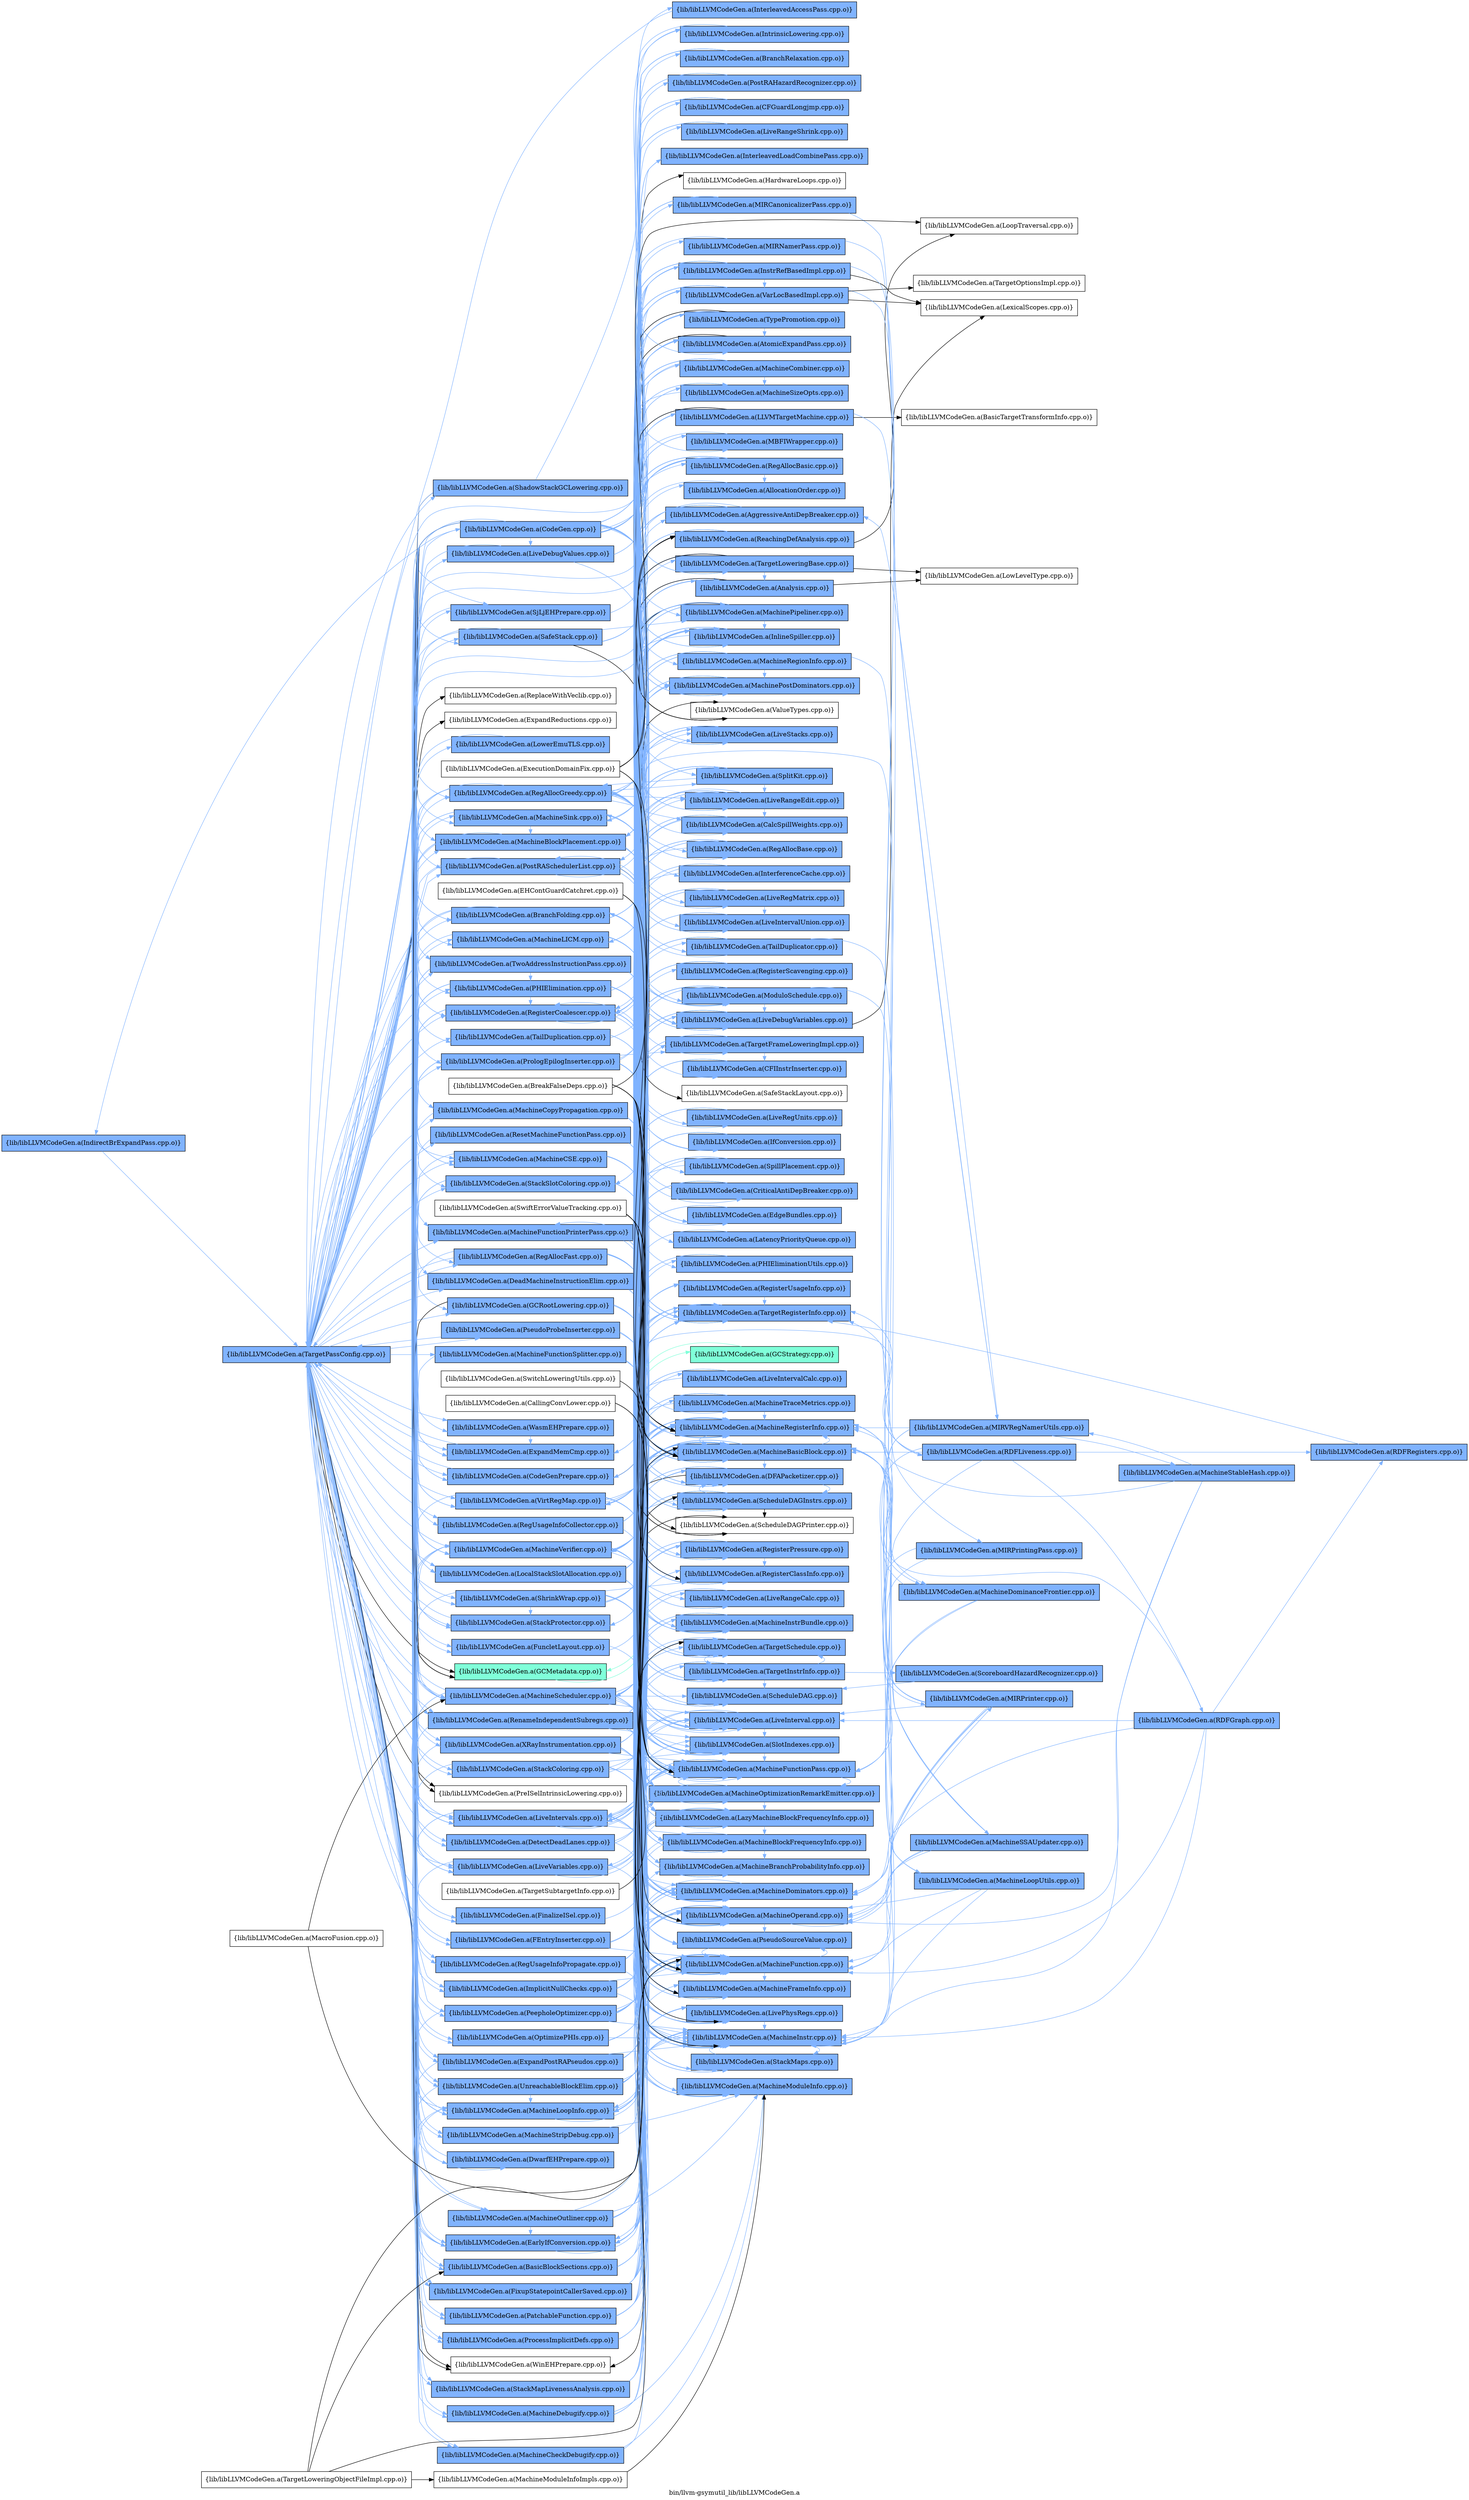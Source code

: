 digraph "bin/llvm-gsymutil_lib/libLLVMCodeGen.a" {
	label="bin/llvm-gsymutil_lib/libLLVMCodeGen.a";
	rankdir=LR;
	{ rank=same; Node0x55e6e941de38;  }
	{ rank=same; Node0x55e6e941aa58;  }
	{ rank=same; Node0x55e6e9410508; Node0x55e6e940eca8; Node0x55e6e9410f08; Node0x55e6e940c4f8; Node0x55e6e9410378; Node0x55e6e940d358; Node0x55e6e9413ed8; Node0x55e6e94198d8; Node0x55e6e941be08; Node0x55e6e941f0f8; Node0x55e6e94144c8; Node0x55e6e9419068; Node0x55e6e941a378; Node0x55e6e940e118; Node0x55e6e9414798; Node0x55e6e9414158; Node0x55e6e9414f18; Node0x55e6e9412268; Node0x55e6e94123a8; Node0x55e6e9411c28; Node0x55e6e94133e8; Node0x55e6e9415828; Node0x55e6e9414518; Node0x55e6e940d628; Node0x55e6e940c638; Node0x55e6e940e988; Node0x55e6e940d858; Node0x55e6e941eb08; Node0x55e6e941e888; Node0x55e6e941dfc8; Node0x55e6e9420138; Node0x55e6e941fd78; Node0x55e6e941f288; Node0x55e6e94183e8; Node0x55e6e94186b8; Node0x55e6e9413c58; Node0x55e6e9414d88; Node0x55e6e9415be8; Node0x55e6e9411638; Node0x55e6e94101e8; Node0x55e6e941d0c8; Node0x55e6e941d758; Node0x55e6e94179e8; Node0x55e6e9414838; Node0x55e6e94145b8; Node0x55e6e9415dc8; Node0x55e6e9414f68; Node0x55e6e94119a8; Node0x55e6e9413938; Node0x55e6e940df38; Node0x55e6e940f6f8; Node0x55e6e940f338; Node0x55e6e9410968; Node0x55e6e9410238; Node0x55e6e94105f8; Node0x55e6e941bef8; Node0x55e6e941bb88; Node0x55e6e941d8e8; Node0x55e6e941d438; Node0x55e6e941d5c8; Node0x55e6e941d898; Node0x55e6e941d4d8; Node0x55e6e941f328; Node0x55e6e941f6e8; Node0x55e6e941dc58; Node0x55e6e9418078; Node0x55e6e9418258; Node0x55e6e9416778; Node0x55e6e9416bd8;  }
	{ rank=same; Node0x55e6e94111d8; Node0x55e6e940cfe8; Node0x55e6e940d8a8; Node0x55e6e941ef68; Node0x55e6e941fbe8; Node0x55e6e940da88; Node0x55e6e940fec8; Node0x55e6e9410648; Node0x55e6e940ccc8; Node0x55e6e940e438; Node0x55e6e9414bf8; Node0x55e6e9414568; Node0x55e6e941bd68; Node0x55e6e940c958; Node0x55e6e940dee8; Node0x55e6e940e668; Node0x55e6e9413488; Node0x55e6e941b7c8; Node0x55e6e941e568; Node0x55e6e940e8e8; Node0x55e6e941e7e8; Node0x55e6e9411a48; Node0x55e6e94115e8; Node0x55e6e9415af8; Node0x55e6e940f658; Node0x55e6e9418c08; Node0x55e6e9420228; Node0x55e6e940d268; Node0x55e6e94157d8; Node0x55e6e9412998; Node0x55e6e94131b8; Node0x55e6e9413898; Node0x55e6e940c8b8; Node0x55e6e9413e88; Node0x55e6e9410918; Node0x55e6e9412e98; Node0x55e6e9419298; Node0x55e6e940fd88; Node0x55e6e9413fc8; Node0x55e6e9416368; Node0x55e6e941cf88; Node0x55e6e940f928; Node0x55e6e941ea18; Node0x55e6e9413618; Node0x55e6e940ddf8; Node0x55e6e940e9d8; Node0x55e6e9416ae8; Node0x55e6e9414388; Node0x55e6e940eac8; Node0x55e6e940e348; Node0x55e6e940de48; Node0x55e6e940cd68; Node0x55e6e940c6d8; Node0x55e6e9411098; Node0x55e6e940eed8; Node0x55e6e9415a08; Node0x55e6e940db78; Node0x55e6e940dc68; Node0x55e6e940dbc8; Node0x55e6e940cb38; Node0x55e6e940d128; Node0x55e6e940c908; Node0x55e6e9415468; Node0x55e6e9415918; Node0x55e6e9411908; Node0x55e6e9411d18; Node0x55e6e940dd08; Node0x55e6e9411318; Node0x55e6e940ed48; Node0x55e6e940fce8; Node0x55e6e9416098; Node0x55e6e9412768; Node0x55e6e940c3b8; Node0x55e6e940cf98; Node0x55e6e9417fd8; Node0x55e6e941ed88; Node0x55e6e940da38; Node0x55e6e941d528; Node0x55e6e9414a18; Node0x55e6e9411bd8; Node0x55e6e940f5b8; Node0x55e6e940ef78; Node0x55e6e9416d68; Node0x55e6e94155f8;  }
	{ rank=same; Node0x55e6e941aeb8; Node0x55e6e9418438; Node0x55e6e941f5f8; Node0x55e6e9412808; Node0x55e6e941e8d8; Node0x55e6e940ebb8; Node0x55e6e9412f88; Node0x55e6e940f9c8; Node0x55e6e940e618; Node0x55e6e9416138; Node0x55e6e9416638; Node0x55e6e941d258; Node0x55e6e941b228;  }

	Node0x55e6e941de38 [shape=record,shape=box,group=2,style=filled,fillcolor="0.600000 0.5 1",label="{lib/libLLVMCodeGen.a(IndirectBrExpandPass.cpp.o)}"];
	Node0x55e6e941de38 -> Node0x55e6e941aa58[color="0.600000 0.5 1"];
	Node0x55e6e940eed8 [shape=record,shape=box,group=2,style=filled,fillcolor="0.600000 0.5 1",label="{lib/libLLVMCodeGen.a(InterleavedAccessPass.cpp.o)}"];
	Node0x55e6e940eed8 -> Node0x55e6e941aa58[color="0.600000 0.5 1"];
	Node0x55e6e9415a08 [shape=record,shape=box,group=2,style=filled,fillcolor="0.600000 0.5 1",label="{lib/libLLVMCodeGen.a(AtomicExpandPass.cpp.o)}"];
	Node0x55e6e9415a08 -> Node0x55e6e941aa58[color="0.600000 0.5 1"];
	Node0x55e6e9415a08 -> Node0x55e6e941ed88;
	Node0x55e6e9416138 [shape=record,shape=box,group=0,label="{lib/libLLVMCodeGen.a(BasicTargetTransformInfo.cpp.o)}"];
	Node0x55e6e940cc78 [shape=record,shape=box,group=0,label="{lib/libLLVMCodeGen.a(BreakFalseDeps.cpp.o)}"];
	Node0x55e6e940cc78 -> Node0x55e6e940c8b8;
	Node0x55e6e940cc78 -> Node0x55e6e9410648;
	Node0x55e6e940cc78 -> Node0x55e6e940dee8;
	Node0x55e6e940cc78 -> Node0x55e6e941ea18;
	Node0x55e6e940cc78 -> Node0x55e6e941e7e8;
	Node0x55e6e940db78 [shape=record,shape=box,group=2,style=filled,fillcolor="0.600000 0.5 1",label="{lib/libLLVMCodeGen.a(CFGuardLongjmp.cpp.o)}"];
	Node0x55e6e940db78 -> Node0x55e6e940fec8[color="0.600000 0.5 1"];
	Node0x55e6e940db78 -> Node0x55e6e9410648[color="0.600000 0.5 1"];
	Node0x55e6e940db78 -> Node0x55e6e940ccc8[color="0.600000 0.5 1"];
	Node0x55e6e940dc68 [shape=record,shape=box,group=2,style=filled,fillcolor="0.600000 0.5 1",label="{lib/libLLVMCodeGen.a(CFIInstrInserter.cpp.o)}"];
	Node0x55e6e940dc68 -> Node0x55e6e941ef68[color="0.600000 0.5 1"];
	Node0x55e6e940dc68 -> Node0x55e6e940fec8[color="0.600000 0.5 1"];
	Node0x55e6e940dc68 -> Node0x55e6e9410648[color="0.600000 0.5 1"];
	Node0x55e6e940dc68 -> Node0x55e6e940ccc8[color="0.600000 0.5 1"];
	Node0x55e6e940eca8 [shape=record,shape=box,group=2,style=filled,fillcolor="0.600000 0.5 1",label="{lib/libLLVMCodeGen.a(EarlyIfConversion.cpp.o)}"];
	Node0x55e6e940eca8 -> Node0x55e6e941ef68[color="0.600000 0.5 1"];
	Node0x55e6e940eca8 -> Node0x55e6e940c958[color="0.600000 0.5 1"];
	Node0x55e6e940eca8 -> Node0x55e6e940da88[color="0.600000 0.5 1"];
	Node0x55e6e940eca8 -> Node0x55e6e9410648[color="0.600000 0.5 1"];
	Node0x55e6e940eca8 -> Node0x55e6e940ccc8[color="0.600000 0.5 1"];
	Node0x55e6e940eca8 -> Node0x55e6e940d358[color="0.600000 0.5 1"];
	Node0x55e6e940eca8 -> Node0x55e6e940dee8[color="0.600000 0.5 1"];
	Node0x55e6e940eca8 -> Node0x55e6e940e668[color="0.600000 0.5 1"];
	Node0x55e6e940eca8 -> Node0x55e6e940e438[color="0.600000 0.5 1"];
	Node0x55e6e940eca8 -> Node0x55e6e9413488[color="0.600000 0.5 1"];
	Node0x55e6e940eca8 -> Node0x55e6e941b7c8[color="0.600000 0.5 1"];
	Node0x55e6e940ff18 [shape=record,shape=box,group=0,label="{lib/libLLVMCodeGen.a(EHContGuardCatchret.cpp.o)}"];
	Node0x55e6e940ff18 -> Node0x55e6e941ef68;
	Node0x55e6e940ff18 -> Node0x55e6e9410648;
	Node0x55e6e9410c38 [shape=record,shape=box,group=0,label="{lib/libLLVMCodeGen.a(ExecutionDomainFix.cpp.o)}"];
	Node0x55e6e9410c38 -> Node0x55e6e941e8d8;
	Node0x55e6e9410c38 -> Node0x55e6e9410648;
	Node0x55e6e9410c38 -> Node0x55e6e940e438;
	Node0x55e6e9410c38 -> Node0x55e6e941ea18;
	Node0x55e6e940dbc8 [shape=record,shape=box,group=2,style=filled,fillcolor="0.600000 0.5 1",label="{lib/libLLVMCodeGen.a(LiveRangeShrink.cpp.o)}"];
	Node0x55e6e940dbc8 -> Node0x55e6e941ef68[color="0.600000 0.5 1"];
	Node0x55e6e940dbc8 -> Node0x55e6e9410648[color="0.600000 0.5 1"];
	Node0x55e6e940dbc8 -> Node0x55e6e940ccc8[color="0.600000 0.5 1"];
	Node0x55e6e940dbc8 -> Node0x55e6e940e438[color="0.600000 0.5 1"];
	Node0x55e6e940cf98 [shape=record,shape=box,group=2,style=filled,fillcolor="0.600000 0.5 1",label="{lib/libLLVMCodeGen.a(LLVMTargetMachine.cpp.o)}"];
	Node0x55e6e940cf98 -> Node0x55e6e9416138;
	Node0x55e6e940cf98 -> Node0x55e6e940d128[color="0.600000 0.5 1"];
	Node0x55e6e940cf98 -> Node0x55e6e9416638[color="0.600000 0.5 1"];
	Node0x55e6e940cf98 -> Node0x55e6e9417fd8[color="0.600000 0.5 1"];
	Node0x55e6e940cf98 -> Node0x55e6e941aa58[color="0.600000 0.5 1"];
	Node0x55e6e940cf98 -> Node0x55e6e941ed88;
	Node0x55e6e941ef68 [shape=record,shape=box,group=2,style=filled,fillcolor="0.600000 0.5 1",label="{lib/libLLVMCodeGen.a(MachineBasicBlock.cpp.o)}"];
	Node0x55e6e941ef68 -> Node0x55e6e9410508[color="0.600000 0.5 1"];
	Node0x55e6e941ef68 -> Node0x55e6e94111d8[color="0.600000 0.5 1"];
	Node0x55e6e941ef68 -> Node0x55e6e940c8b8[color="0.600000 0.5 1"];
	Node0x55e6e941ef68 -> Node0x55e6e940e8e8[color="0.600000 0.5 1"];
	Node0x55e6e941ef68 -> Node0x55e6e940c4f8[color="0.600000 0.5 1"];
	Node0x55e6e941ef68 -> Node0x55e6e940da88[color="0.600000 0.5 1"];
	Node0x55e6e941ef68 -> Node0x55e6e940fec8[color="0.600000 0.5 1"];
	Node0x55e6e941ef68 -> Node0x55e6e9410918[color="0.600000 0.5 1"];
	Node0x55e6e941ef68 -> Node0x55e6e940ccc8[color="0.600000 0.5 1"];
	Node0x55e6e941ef68 -> Node0x55e6e940d358[color="0.600000 0.5 1"];
	Node0x55e6e941ef68 -> Node0x55e6e940e438[color="0.600000 0.5 1"];
	Node0x55e6e941ef68 -> Node0x55e6e9414bf8[color="0.600000 0.5 1"];
	Node0x55e6e941ef68 -> Node0x55e6e941bd68[color="0.600000 0.5 1"];
	Node0x55e6e940cb38 [shape=record,shape=box,group=2,style=filled,fillcolor="0.600000 0.5 1",label="{lib/libLLVMCodeGen.a(MachineCombiner.cpp.o)}"];
	Node0x55e6e940cb38 -> Node0x55e6e940fd88[color="0.600000 0.5 1"];
	Node0x55e6e940cb38 -> Node0x55e6e941ef68[color="0.600000 0.5 1"];
	Node0x55e6e940cb38 -> Node0x55e6e940da88[color="0.600000 0.5 1"];
	Node0x55e6e940cb38 -> Node0x55e6e940fec8[color="0.600000 0.5 1"];
	Node0x55e6e940cb38 -> Node0x55e6e9410648[color="0.600000 0.5 1"];
	Node0x55e6e940cb38 -> Node0x55e6e940ccc8[color="0.600000 0.5 1"];
	Node0x55e6e940cb38 -> Node0x55e6e940d358[color="0.600000 0.5 1"];
	Node0x55e6e940cb38 -> Node0x55e6e940e438[color="0.600000 0.5 1"];
	Node0x55e6e940cb38 -> Node0x55e6e9412e98[color="0.600000 0.5 1"];
	Node0x55e6e940cb38 -> Node0x55e6e9413488[color="0.600000 0.5 1"];
	Node0x55e6e940cb38 -> Node0x55e6e941e7e8[color="0.600000 0.5 1"];
	Node0x55e6e940cb38 -> Node0x55e6e941b7c8[color="0.600000 0.5 1"];
	Node0x55e6e940fec8 [shape=record,shape=box,group=2,style=filled,fillcolor="0.600000 0.5 1",label="{lib/libLLVMCodeGen.a(MachineFunction.cpp.o)}"];
	Node0x55e6e940fec8 -> Node0x55e6e941ef68[color="0.600000 0.5 1"];
	Node0x55e6e940fec8 -> Node0x55e6e940f658[color="0.600000 0.5 1"];
	Node0x55e6e940fec8 -> Node0x55e6e940ccc8[color="0.600000 0.5 1"];
	Node0x55e6e940fec8 -> Node0x55e6e940d128[color="0.600000 0.5 1"];
	Node0x55e6e940fec8 -> Node0x55e6e940dee8[color="0.600000 0.5 1"];
	Node0x55e6e940fec8 -> Node0x55e6e940e438[color="0.600000 0.5 1"];
	Node0x55e6e940fec8 -> Node0x55e6e941cf88[color="0.600000 0.5 1"];
	Node0x55e6e940fec8 -> Node0x55e6e941bd68[color="0.600000 0.5 1"];
	Node0x55e6e940fec8 -> Node0x55e6e9418258;
	Node0x55e6e9410648 [shape=record,shape=box,group=2,style=filled,fillcolor="0.600000 0.5 1",label="{lib/libLLVMCodeGen.a(MachineFunctionPass.cpp.o)}"];
	Node0x55e6e9410648 -> Node0x55e6e9410378[color="0.600000 0.5 1"];
	Node0x55e6e9410648 -> Node0x55e6e940d128[color="0.600000 0.5 1"];
	Node0x55e6e9410648 -> Node0x55e6e940e668[color="0.600000 0.5 1"];
	Node0x55e6e940ccc8 [shape=record,shape=box,group=2,style=filled,fillcolor="0.600000 0.5 1",label="{lib/libLLVMCodeGen.a(MachineInstr.cpp.o)}"];
	Node0x55e6e940ccc8 -> Node0x55e6e941ef68[color="0.600000 0.5 1"];
	Node0x55e6e940ccc8 -> Node0x55e6e940fec8[color="0.600000 0.5 1"];
	Node0x55e6e940ccc8 -> Node0x55e6e940dee8[color="0.600000 0.5 1"];
	Node0x55e6e940ccc8 -> Node0x55e6e940e438[color="0.600000 0.5 1"];
	Node0x55e6e940ccc8 -> Node0x55e6e9414568[color="0.600000 0.5 1"];
	Node0x55e6e940ccc8 -> Node0x55e6e941bd68[color="0.600000 0.5 1"];
	Node0x55e6e9413ed8 [shape=record,shape=box,group=2,style=filled,fillcolor="0.600000 0.5 1",label="{lib/libLLVMCodeGen.a(MachineScheduler.cpp.o)}"];
	Node0x55e6e9413ed8 -> Node0x55e6e9410508[color="0.600000 0.5 1"];
	Node0x55e6e9413ed8 -> Node0x55e6e94111d8[color="0.600000 0.5 1"];
	Node0x55e6e9413ed8 -> Node0x55e6e940e8e8[color="0.600000 0.5 1"];
	Node0x55e6e9413ed8 -> Node0x55e6e941ef68[color="0.600000 0.5 1"];
	Node0x55e6e9413ed8 -> Node0x55e6e940da88[color="0.600000 0.5 1"];
	Node0x55e6e9413ed8 -> Node0x55e6e940fec8[color="0.600000 0.5 1"];
	Node0x55e6e9413ed8 -> Node0x55e6e9410648[color="0.600000 0.5 1"];
	Node0x55e6e9413ed8 -> Node0x55e6e940ccc8[color="0.600000 0.5 1"];
	Node0x55e6e9413ed8 -> Node0x55e6e940d358[color="0.600000 0.5 1"];
	Node0x55e6e9413ed8 -> Node0x55e6e94198d8[color="0.600000 0.5 1"];
	Node0x55e6e9413ed8 -> Node0x55e6e941e7e8[color="0.600000 0.5 1"];
	Node0x55e6e9413ed8 -> Node0x55e6e9411a48[color="0.600000 0.5 1"];
	Node0x55e6e9413ed8 -> Node0x55e6e94115e8[color="0.600000 0.5 1"];
	Node0x55e6e9413ed8 -> Node0x55e6e9415af8[color="0.600000 0.5 1"];
	Node0x55e6e9413ed8 -> Node0x55e6e9414bf8[color="0.600000 0.5 1"];
	Node0x55e6e9413ed8 -> Node0x55e6e941aa58[color="0.600000 0.5 1"];
	Node0x55e6e9413ed8 -> Node0x55e6e941b7c8[color="0.600000 0.5 1"];
	Node0x55e6e941be08 [shape=record,shape=box,group=2,style=filled,fillcolor="0.600000 0.5 1",label="{lib/libLLVMCodeGen.a(PseudoProbeInserter.cpp.o)}"];
	Node0x55e6e941be08 -> Node0x55e6e941ef68[color="0.600000 0.5 1"];
	Node0x55e6e941be08 -> Node0x55e6e940fec8[color="0.600000 0.5 1"];
	Node0x55e6e941be08 -> Node0x55e6e9410648[color="0.600000 0.5 1"];
	Node0x55e6e941be08 -> Node0x55e6e940ccc8[color="0.600000 0.5 1"];
	Node0x55e6e941be08 -> Node0x55e6e941aa58[color="0.600000 0.5 1"];
	Node0x55e6e941ea18 [shape=record,shape=box,group=2,style=filled,fillcolor="0.600000 0.5 1",label="{lib/libLLVMCodeGen.a(ReachingDefAnalysis.cpp.o)}"];
	Node0x55e6e941ea18 -> Node0x55e6e940c8b8[color="0.600000 0.5 1"];
	Node0x55e6e941ea18 -> Node0x55e6e941e8d8;
	Node0x55e6e941ea18 -> Node0x55e6e941ef68[color="0.600000 0.5 1"];
	Node0x55e6e941ea18 -> Node0x55e6e9410648[color="0.600000 0.5 1"];
	Node0x55e6e941ea18 -> Node0x55e6e940ccc8[color="0.600000 0.5 1"];
	Node0x55e6e940da38 [shape=record,shape=box,group=2,style=filled,fillcolor="0.600000 0.5 1",label="{lib/libLLVMCodeGen.a(TargetFrameLoweringImpl.cpp.o)}"];
	Node0x55e6e940da38 -> Node0x55e6e940dc68[color="0.600000 0.5 1"];
	Node0x55e6e940da38 -> Node0x55e6e940f658[color="0.600000 0.5 1"];
	Node0x55e6e940da38 -> Node0x55e6e940e438[color="0.600000 0.5 1"];
	Node0x55e6e940d268 [shape=record,shape=box,group=2,style=filled,fillcolor="0.600000 0.5 1",label="{lib/libLLVMCodeGen.a(TargetInstrInfo.cpp.o)}"];
	Node0x55e6e940d268 -> Node0x55e6e941ef68[color="0.600000 0.5 1"];
	Node0x55e6e940d268 -> Node0x55e6e940fec8[color="0.600000 0.5 1"];
	Node0x55e6e940d268 -> Node0x55e6e940ccc8[color="0.600000 0.5 1"];
	Node0x55e6e940d268 -> Node0x55e6e940dee8[color="0.600000 0.5 1"];
	Node0x55e6e940d268 -> Node0x55e6e940e438[color="0.600000 0.5 1"];
	Node0x55e6e940d268 -> Node0x55e6e94115e8[color="0.600000 0.5 1"];
	Node0x55e6e940d268 -> Node0x55e6e9414568[color="0.600000 0.5 1"];
	Node0x55e6e940d268 -> Node0x55e6e9418438[color="0.600000 0.5 1"];
	Node0x55e6e940d268 -> Node0x55e6e941b7c8[color="0.600000 0.5 1"];
	Node0x55e6e9417fd8 [shape=record,shape=box,group=2,style=filled,fillcolor="0.600000 0.5 1",label="{lib/libLLVMCodeGen.a(TargetLoweringBase.cpp.o)}"];
	Node0x55e6e9417fd8 -> Node0x55e6e9413e88[color="0.600000 0.5 1"];
	Node0x55e6e9417fd8 -> Node0x55e6e941f5f8;
	Node0x55e6e9417fd8 -> Node0x55e6e941ef68[color="0.600000 0.5 1"];
	Node0x55e6e9417fd8 -> Node0x55e6e940fec8[color="0.600000 0.5 1"];
	Node0x55e6e9417fd8 -> Node0x55e6e940ccc8[color="0.600000 0.5 1"];
	Node0x55e6e9417fd8 -> Node0x55e6e940dee8[color="0.600000 0.5 1"];
	Node0x55e6e9417fd8 -> Node0x55e6e940e438[color="0.600000 0.5 1"];
	Node0x55e6e9417fd8 -> Node0x55e6e941ed88;
	Node0x55e6e94178a8 [shape=record,shape=box,group=0,label="{lib/libLLVMCodeGen.a(TargetLoweringObjectFileImpl.cpp.o)}"];
	Node0x55e6e94178a8 -> Node0x55e6e941ef68;
	Node0x55e6e94178a8 -> Node0x55e6e940fec8;
	Node0x55e6e94178a8 -> Node0x55e6e94197e8;
	Node0x55e6e94178a8 -> Node0x55e6e9419068;
	Node0x55e6e941aa58 [shape=record,shape=box,group=2,style=filled,fillcolor="0.600000 0.5 1",label="{lib/libLLVMCodeGen.a(TargetPassConfig.cpp.o)}"];
	Node0x55e6e941aa58 -> Node0x55e6e9410508[color="0.600000 0.5 1"];
	Node0x55e6e941aa58 -> Node0x55e6e940eca8[color="0.600000 0.5 1"];
	Node0x55e6e941aa58 -> Node0x55e6e9410f08;
	Node0x55e6e941aa58 -> Node0x55e6e940c4f8[color="0.600000 0.5 1"];
	Node0x55e6e941aa58 -> Node0x55e6e9410378[color="0.600000 0.5 1"];
	Node0x55e6e941aa58 -> Node0x55e6e940d358[color="0.600000 0.5 1"];
	Node0x55e6e941aa58 -> Node0x55e6e9413ed8[color="0.600000 0.5 1"];
	Node0x55e6e941aa58 -> Node0x55e6e94198d8[color="0.600000 0.5 1"];
	Node0x55e6e941aa58 -> Node0x55e6e941be08[color="0.600000 0.5 1"];
	Node0x55e6e941aa58 -> Node0x55e6e941f0f8[color="0.600000 0.5 1"];
	Node0x55e6e941aa58 -> Node0x55e6e94144c8[color="0.600000 0.5 1"];
	Node0x55e6e941aa58 -> Node0x55e6e9419068[color="0.600000 0.5 1"];
	Node0x55e6e941aa58 -> Node0x55e6e941a378[color="0.600000 0.5 1"];
	Node0x55e6e941aa58 -> Node0x55e6e940e118[color="0.600000 0.5 1"];
	Node0x55e6e941aa58 -> Node0x55e6e9414798[color="0.600000 0.5 1"];
	Node0x55e6e941aa58 -> Node0x55e6e9414158[color="0.600000 0.5 1"];
	Node0x55e6e941aa58 -> Node0x55e6e9414f18[color="0.600000 0.5 1"];
	Node0x55e6e941aa58 -> Node0x55e6e9412268[color="0.600000 0.5 1"];
	Node0x55e6e941aa58 -> Node0x55e6e94123a8[color="0.600000 0.5 1"];
	Node0x55e6e941aa58 -> Node0x55e6e9411c28[color="0.600000 0.5 1"];
	Node0x55e6e941aa58 -> Node0x55e6e94133e8[color="0.600000 0.5 1"];
	Node0x55e6e941aa58 -> Node0x55e6e9415828[color="0.600000 0.5 1"];
	Node0x55e6e941aa58 -> Node0x55e6e9414518[color="0.600000 0.5 1"];
	Node0x55e6e941aa58 -> Node0x55e6e940d628[color="0.600000 0.5 1"];
	Node0x55e6e941aa58 -> Node0x55e6e940c638[color="0.600000 0.5 1"];
	Node0x55e6e941aa58 -> Node0x55e6e940e988[color="0.600000 0.5 1"];
	Node0x55e6e941aa58 -> Node0x55e6e940d858[color="0.600000 0.5 1"];
	Node0x55e6e941aa58 -> Node0x55e6e941eb08[color="0.600000 0.5 1"];
	Node0x55e6e941aa58 -> Node0x55e6e941e888[color="0.600000 0.5 1"];
	Node0x55e6e941aa58 -> Node0x55e6e941dfc8[color="0.600000 0.5 1"];
	Node0x55e6e941aa58 -> Node0x55e6e9420138[color="0.600000 0.5 1"];
	Node0x55e6e941aa58 -> Node0x55e6e941fd78[color="0.600000 0.5 1"];
	Node0x55e6e941aa58 -> Node0x55e6e941f288[color="0.600000 0.5 1"];
	Node0x55e6e941aa58 -> Node0x55e6e94183e8[color="0.600000 0.5 1"];
	Node0x55e6e941aa58 -> Node0x55e6e94186b8[color="0.600000 0.5 1"];
	Node0x55e6e941aa58 -> Node0x55e6e9413c58[color="0.600000 0.5 1"];
	Node0x55e6e941aa58 -> Node0x55e6e9414d88[color="0.600000 0.5 1"];
	Node0x55e6e941aa58 -> Node0x55e6e9415be8[color="0.600000 0.5 1"];
	Node0x55e6e941aa58 -> Node0x55e6e9411638[color="0.600000 0.5 1"];
	Node0x55e6e941aa58 -> Node0x55e6e94101e8[color="0.600000 0.5 1"];
	Node0x55e6e941aa58 -> Node0x55e6e941d0c8[color="0.600000 0.5 1"];
	Node0x55e6e941aa58 -> Node0x55e6e941d758[color="0.600000 0.5 1"];
	Node0x55e6e941aa58 -> Node0x55e6e94179e8[color="0.600000 0.5 1"];
	Node0x55e6e941aa58 -> Node0x55e6e9414838[color="0.600000 0.5 1"];
	Node0x55e6e941aa58 -> Node0x55e6e94145b8[color="0.600000 0.5 1"];
	Node0x55e6e941aa58 -> Node0x55e6e9415dc8;
	Node0x55e6e941aa58 -> Node0x55e6e9414f68[color="0.600000 0.5 1"];
	Node0x55e6e941aa58 -> Node0x55e6e94119a8[color="0.600000 0.5 1"];
	Node0x55e6e941aa58 -> Node0x55e6e9413938[color="0.600000 0.5 1"];
	Node0x55e6e941aa58 -> Node0x55e6e940df38[color="0.600000 0.5 1"];
	Node0x55e6e941aa58 -> Node0x55e6e940f6f8[color="0.600000 0.5 1"];
	Node0x55e6e941aa58 -> Node0x55e6e940f338[color="0.600000 0.5 1"];
	Node0x55e6e941aa58 -> Node0x55e6e9410968[color="0.600000 0.5 1"];
	Node0x55e6e941aa58 -> Node0x55e6e9410238[color="0.600000 0.5 1"];
	Node0x55e6e941aa58 -> Node0x55e6e94105f8[color="0.600000 0.5 1"];
	Node0x55e6e941aa58 -> Node0x55e6e941bef8[color="0.600000 0.5 1"];
	Node0x55e6e941aa58 -> Node0x55e6e941bb88[color="0.600000 0.5 1"];
	Node0x55e6e941aa58 -> Node0x55e6e941d8e8;
	Node0x55e6e941aa58 -> Node0x55e6e941d438;
	Node0x55e6e941aa58 -> Node0x55e6e941d5c8[color="0.600000 0.5 1"];
	Node0x55e6e941aa58 -> Node0x55e6e941d898[color="0.600000 0.5 1"];
	Node0x55e6e941aa58 -> Node0x55e6e941d4d8[color="0.600000 0.5 1"];
	Node0x55e6e941aa58 -> Node0x55e6e941f328[color="0.600000 0.5 1"];
	Node0x55e6e941aa58 -> Node0x55e6e941f6e8[color="0.600000 0.5 1"];
	Node0x55e6e941aa58 -> Node0x55e6e941dc58[color="0.600000 0.5 1"];
	Node0x55e6e941aa58 -> Node0x55e6e9418078[color="0.600000 0.5 1"];
	Node0x55e6e941aa58 -> Node0x55e6e9418258;
	Node0x55e6e941aa58 -> Node0x55e6e9416778[color="0.600000 0.5 1"];
	Node0x55e6e941aa58 -> Node0x55e6e9416bd8[color="0.600000 0.5 1"];
	Node0x55e6e941bd68 [shape=record,shape=box,group=2,style=filled,fillcolor="0.600000 0.5 1",label="{lib/libLLVMCodeGen.a(TargetRegisterInfo.cpp.o)}"];
	Node0x55e6e941bd68 -> Node0x55e6e940e438[color="0.600000 0.5 1"];
	Node0x55e6e941bd68 -> Node0x55e6e940d268[color="0.600000 0.5 1"];
	Node0x55e6e941b8b8 [shape=record,shape=box,group=0,label="{lib/libLLVMCodeGen.a(TargetSubtargetInfo.cpp.o)}"];
	Node0x55e6e941b8b8 -> Node0x55e6e941b7c8;
	Node0x55e6e941ed88 [shape=record,shape=box,group=0,label="{lib/libLLVMCodeGen.a(ValueTypes.cpp.o)}"];
	Node0x55e6e940d128 [shape=record,shape=box,group=2,style=filled,fillcolor="0.600000 0.5 1",label="{lib/libLLVMCodeGen.a(MachineModuleInfo.cpp.o)}"];
	Node0x55e6e940d128 -> Node0x55e6e940fec8[color="0.600000 0.5 1"];
	Node0x55e6e940ddf8 [shape=record,shape=box,group=2,style=filled,fillcolor="0.600000 0.5 1",label="{lib/libLLVMCodeGen.a(LiveRegMatrix.cpp.o)}"];
	Node0x55e6e940ddf8 -> Node0x55e6e9410508[color="0.600000 0.5 1"];
	Node0x55e6e940ddf8 -> Node0x55e6e94111d8[color="0.600000 0.5 1"];
	Node0x55e6e940ddf8 -> Node0x55e6e940e9d8[color="0.600000 0.5 1"];
	Node0x55e6e940ddf8 -> Node0x55e6e9410648[color="0.600000 0.5 1"];
	Node0x55e6e940ddf8 -> Node0x55e6e941dc58[color="0.600000 0.5 1"];
	Node0x55e6e940dee8 [shape=record,shape=box,group=2,style=filled,fillcolor="0.600000 0.5 1",label="{lib/libLLVMCodeGen.a(MachineOperand.cpp.o)}"];
	Node0x55e6e940dee8 -> Node0x55e6e941ef68[color="0.600000 0.5 1"];
	Node0x55e6e940dee8 -> Node0x55e6e940fec8[color="0.600000 0.5 1"];
	Node0x55e6e940dee8 -> Node0x55e6e940e438[color="0.600000 0.5 1"];
	Node0x55e6e940dee8 -> Node0x55e6e941aeb8[color="0.600000 0.5 1"];
	Node0x55e6e940dee8 -> Node0x55e6e941cf88[color="0.600000 0.5 1"];
	Node0x55e6e940dee8 -> Node0x55e6e941bd68[color="0.600000 0.5 1"];
	Node0x55e6e940e438 [shape=record,shape=box,group=2,style=filled,fillcolor="0.600000 0.5 1",label="{lib/libLLVMCodeGen.a(MachineRegisterInfo.cpp.o)}"];
	Node0x55e6e940e438 -> Node0x55e6e941ef68[color="0.600000 0.5 1"];
	Node0x55e6e940e438 -> Node0x55e6e940fec8[color="0.600000 0.5 1"];
	Node0x55e6e940e438 -> Node0x55e6e940ccc8[color="0.600000 0.5 1"];
	Node0x55e6e940e438 -> Node0x55e6e940dee8[color="0.600000 0.5 1"];
	Node0x55e6e940e438 -> Node0x55e6e941bd68[color="0.600000 0.5 1"];
	Node0x55e6e940f5b8 [shape=record,shape=box,group=2,style=filled,fillcolor="0.600000 0.5 1",label="{lib/libLLVMCodeGen.a(IntrinsicLowering.cpp.o)}"];
	Node0x55e6e940f5b8 -> Node0x55e6e9415a08[color="0.600000 0.5 1"];
	Node0x55e6e940ce58 [shape=record,shape=box,group=0,label="{lib/libLLVMCodeGen.a(CallingConvLower.cpp.o)}"];
	Node0x55e6e940ce58 -> Node0x55e6e940f658;
	Node0x55e6e940ce58 -> Node0x55e6e940fec8;
	Node0x55e6e940f658 [shape=record,shape=box,group=2,style=filled,fillcolor="0.600000 0.5 1",label="{lib/libLLVMCodeGen.a(MachineFrameInfo.cpp.o)}"];
	Node0x55e6e940f658 -> Node0x55e6e940e438[color="0.600000 0.5 1"];
	Node0x55e6e940c8b8 [shape=record,shape=box,group=2,style=filled,fillcolor="0.600000 0.5 1",label="{lib/libLLVMCodeGen.a(LivePhysRegs.cpp.o)}"];
	Node0x55e6e940c8b8 -> Node0x55e6e941ef68[color="0.600000 0.5 1"];
	Node0x55e6e940c8b8 -> Node0x55e6e940ccc8[color="0.600000 0.5 1"];
	Node0x55e6e940c8b8 -> Node0x55e6e940e438[color="0.600000 0.5 1"];
	Node0x55e6e940c8b8 -> Node0x55e6e941bd68[color="0.600000 0.5 1"];
	Node0x55e6e940c4f8 [shape=record,shape=box,group=2,style=filled,fillcolor="0.600000 0.5 1",label="{lib/libLLVMCodeGen.a(LiveVariables.cpp.o)}"];
	Node0x55e6e940c4f8 -> Node0x55e6e940e8e8[color="0.600000 0.5 1"];
	Node0x55e6e940c4f8 -> Node0x55e6e941ef68[color="0.600000 0.5 1"];
	Node0x55e6e940c4f8 -> Node0x55e6e9410648[color="0.600000 0.5 1"];
	Node0x55e6e940c4f8 -> Node0x55e6e940ccc8[color="0.600000 0.5 1"];
	Node0x55e6e940c4f8 -> Node0x55e6e940e438[color="0.600000 0.5 1"];
	Node0x55e6e940c4f8 -> Node0x55e6e941f6e8[color="0.600000 0.5 1"];
	Node0x55e6e940da88 [shape=record,shape=box,group=2,style=filled,fillcolor="0.600000 0.5 1",label="{lib/libLLVMCodeGen.a(MachineDominators.cpp.o)}"];
	Node0x55e6e940da88 -> Node0x55e6e940fd88[color="0.600000 0.5 1"];
	Node0x55e6e940da88 -> Node0x55e6e940eca8[color="0.600000 0.5 1"];
	Node0x55e6e940da88 -> Node0x55e6e941ef68[color="0.600000 0.5 1"];
	Node0x55e6e940da88 -> Node0x55e6e9410648[color="0.600000 0.5 1"];
	Node0x55e6e941b228 [shape=record,shape=box,group=0,label="{lib/libLLVMCodeGen.a(TargetOptionsImpl.cpp.o)}"];
	Node0x55e6e9413e88 [shape=record,shape=box,group=2,style=filled,fillcolor="0.600000 0.5 1",label="{lib/libLLVMCodeGen.a(Analysis.cpp.o)}"];
	Node0x55e6e9413e88 -> Node0x55e6e941f5f8;
	Node0x55e6e9413e88 -> Node0x55e6e941ef68[color="0.600000 0.5 1"];
	Node0x55e6e9413e88 -> Node0x55e6e940ccc8[color="0.600000 0.5 1"];
	Node0x55e6e9413e88 -> Node0x55e6e941ed88;
	Node0x55e6e941f5f8 [shape=record,shape=box,group=0,label="{lib/libLLVMCodeGen.a(LowLevelType.cpp.o)}"];
	Node0x55e6e941b6d8 [shape=record,shape=box,group=0,label="{lib/libLLVMCodeGen.a(MacroFusion.cpp.o)}"];
	Node0x55e6e941b6d8 -> Node0x55e6e9413ed8;
	Node0x55e6e941b6d8 -> Node0x55e6e9415af8;
	Node0x55e6e940d358 [shape=record,shape=box,group=2,style=filled,fillcolor="0.600000 0.5 1",label="{lib/libLLVMCodeGen.a(MachineLoopInfo.cpp.o)}"];
	Node0x55e6e940d358 -> Node0x55e6e940eca8[color="0.600000 0.5 1"];
	Node0x55e6e940d358 -> Node0x55e6e941ef68[color="0.600000 0.5 1"];
	Node0x55e6e940d358 -> Node0x55e6e940da88[color="0.600000 0.5 1"];
	Node0x55e6e940d358 -> Node0x55e6e9410648[color="0.600000 0.5 1"];
	Node0x55e6e940d358 -> Node0x55e6e940ccc8[color="0.600000 0.5 1"];
	Node0x55e6e940d358 -> Node0x55e6e940e438[color="0.600000 0.5 1"];
	Node0x55e6e940f928 [shape=record,shape=box,group=2,style=filled,fillcolor="0.600000 0.5 1",label="{lib/libLLVMCodeGen.a(EdgeBundles.cpp.o)}"];
	Node0x55e6e940f928 -> Node0x55e6e941ef68[color="0.600000 0.5 1"];
	Node0x55e6e940f928 -> Node0x55e6e9410648[color="0.600000 0.5 1"];
	Node0x55e6e940e618 [shape=record,shape=box,group=2,style=filled,fillcolor="0.600000 0.5 1",label="{lib/libLLVMCodeGen.a(MachineDominanceFrontier.cpp.o)}"];
	Node0x55e6e940e618 -> Node0x55e6e941ef68[color="0.600000 0.5 1"];
	Node0x55e6e940e618 -> Node0x55e6e940da88[color="0.600000 0.5 1"];
	Node0x55e6e940e618 -> Node0x55e6e9410648[color="0.600000 0.5 1"];
	Node0x55e6e941d708 [shape=record,shape=box,group=2,style=filled,fillcolor="0.600000 0.5 1",label="{lib/libLLVMCodeGen.a(RDFGraph.cpp.o)}"];
	Node0x55e6e941d708 -> Node0x55e6e94111d8[color="0.600000 0.5 1"];
	Node0x55e6e941d708 -> Node0x55e6e941ef68[color="0.600000 0.5 1"];
	Node0x55e6e941d708 -> Node0x55e6e940da88[color="0.600000 0.5 1"];
	Node0x55e6e941d708 -> Node0x55e6e940fec8[color="0.600000 0.5 1"];
	Node0x55e6e941d708 -> Node0x55e6e940ccc8[color="0.600000 0.5 1"];
	Node0x55e6e941d708 -> Node0x55e6e941e388[color="0.600000 0.5 1"];
	Node0x55e6e941d258 [shape=record,shape=box,group=2,style=filled,fillcolor="0.600000 0.5 1",label="{lib/libLLVMCodeGen.a(RDFLiveness.cpp.o)}"];
	Node0x55e6e941d258 -> Node0x55e6e941ef68[color="0.600000 0.5 1"];
	Node0x55e6e941d258 -> Node0x55e6e940e618[color="0.600000 0.5 1"];
	Node0x55e6e941d258 -> Node0x55e6e940da88[color="0.600000 0.5 1"];
	Node0x55e6e941d258 -> Node0x55e6e94198d8[color="0.600000 0.5 1"];
	Node0x55e6e941d258 -> Node0x55e6e941d708[color="0.600000 0.5 1"];
	Node0x55e6e941d258 -> Node0x55e6e941e388[color="0.600000 0.5 1"];
	Node0x55e6e941d258 -> Node0x55e6e941bd68[color="0.600000 0.5 1"];
	Node0x55e6e941e388 [shape=record,shape=box,group=2,style=filled,fillcolor="0.600000 0.5 1",label="{lib/libLLVMCodeGen.a(RDFRegisters.cpp.o)}"];
	Node0x55e6e941e388 -> Node0x55e6e941bd68[color="0.600000 0.5 1"];
	Node0x55e6e9410508 [shape=record,shape=box,group=2,style=filled,fillcolor="0.600000 0.5 1",label="{lib/libLLVMCodeGen.a(LiveIntervals.cpp.o)}"];
	Node0x55e6e9410508 -> Node0x55e6e94111d8[color="0.600000 0.5 1"];
	Node0x55e6e9410508 -> Node0x55e6e940cfe8[color="0.600000 0.5 1"];
	Node0x55e6e9410508 -> Node0x55e6e940d8a8[color="0.600000 0.5 1"];
	Node0x55e6e9410508 -> Node0x55e6e940c4f8[color="0.600000 0.5 1"];
	Node0x55e6e9410508 -> Node0x55e6e941ef68[color="0.600000 0.5 1"];
	Node0x55e6e9410508 -> Node0x55e6e941fbe8[color="0.600000 0.5 1"];
	Node0x55e6e9410508 -> Node0x55e6e940da88[color="0.600000 0.5 1"];
	Node0x55e6e9410508 -> Node0x55e6e940fec8[color="0.600000 0.5 1"];
	Node0x55e6e9410508 -> Node0x55e6e9410648[color="0.600000 0.5 1"];
	Node0x55e6e9410508 -> Node0x55e6e940ccc8[color="0.600000 0.5 1"];
	Node0x55e6e9410508 -> Node0x55e6e940d358[color="0.600000 0.5 1"];
	Node0x55e6e9410508 -> Node0x55e6e940e438[color="0.600000 0.5 1"];
	Node0x55e6e9410508 -> Node0x55e6e9414bf8[color="0.600000 0.5 1"];
	Node0x55e6e9410508 -> Node0x55e6e9414568[color="0.600000 0.5 1"];
	Node0x55e6e9410508 -> Node0x55e6e941bd68[color="0.600000 0.5 1"];
	Node0x55e6e9414bf8 [shape=record,shape=box,group=2,style=filled,fillcolor="0.600000 0.5 1",label="{lib/libLLVMCodeGen.a(SlotIndexes.cpp.o)}"];
	Node0x55e6e9414bf8 -> Node0x55e6e941ef68[color="0.600000 0.5 1"];
	Node0x55e6e9414bf8 -> Node0x55e6e9410648[color="0.600000 0.5 1"];
	Node0x55e6e941dc58 [shape=record,shape=box,group=2,style=filled,fillcolor="0.600000 0.5 1",label="{lib/libLLVMCodeGen.a(VirtRegMap.cpp.o)}"];
	Node0x55e6e941dc58 -> Node0x55e6e9410508[color="0.600000 0.5 1"];
	Node0x55e6e941dc58 -> Node0x55e6e94111d8[color="0.600000 0.5 1"];
	Node0x55e6e941dc58 -> Node0x55e6e941ef68[color="0.600000 0.5 1"];
	Node0x55e6e941dc58 -> Node0x55e6e940f658[color="0.600000 0.5 1"];
	Node0x55e6e941dc58 -> Node0x55e6e9410648[color="0.600000 0.5 1"];
	Node0x55e6e941dc58 -> Node0x55e6e940ccc8[color="0.600000 0.5 1"];
	Node0x55e6e941dc58 -> Node0x55e6e940dee8[color="0.600000 0.5 1"];
	Node0x55e6e941dc58 -> Node0x55e6e940e438[color="0.600000 0.5 1"];
	Node0x55e6e941dc58 -> Node0x55e6e9418c08[color="0.600000 0.5 1"];
	Node0x55e6e941dc58 -> Node0x55e6e9414bf8[color="0.600000 0.5 1"];
	Node0x55e6e941dc58 -> Node0x55e6e9414388[color="0.600000 0.5 1"];
	Node0x55e6e941dc58 -> Node0x55e6e941bd68[color="0.600000 0.5 1"];
	Node0x55e6e9412808 [shape=record,shape=box,group=2,style=filled,fillcolor="0.600000 0.5 1",label="{lib/libLLVMCodeGen.a(MachineSSAUpdater.cpp.o)}"];
	Node0x55e6e9412808 -> Node0x55e6e941ef68[color="0.600000 0.5 1"];
	Node0x55e6e9412808 -> Node0x55e6e940fec8[color="0.600000 0.5 1"];
	Node0x55e6e9412808 -> Node0x55e6e940ccc8[color="0.600000 0.5 1"];
	Node0x55e6e9412808 -> Node0x55e6e940dee8[color="0.600000 0.5 1"];
	Node0x55e6e9412808 -> Node0x55e6e940e438[color="0.600000 0.5 1"];
	Node0x55e6e940fd88 [shape=record,shape=box,group=2,style=filled,fillcolor="0.600000 0.5 1",label="{lib/libLLVMCodeGen.a(LazyMachineBlockFrequencyInfo.cpp.o)}"];
	Node0x55e6e940fd88 -> Node0x55e6e941fbe8[color="0.600000 0.5 1"];
	Node0x55e6e940fd88 -> Node0x55e6e940c958[color="0.600000 0.5 1"];
	Node0x55e6e940fd88 -> Node0x55e6e940da88[color="0.600000 0.5 1"];
	Node0x55e6e940fd88 -> Node0x55e6e9410648[color="0.600000 0.5 1"];
	Node0x55e6e940fd88 -> Node0x55e6e940d358[color="0.600000 0.5 1"];
	Node0x55e6e9412e98 [shape=record,shape=box,group=2,style=filled,fillcolor="0.600000 0.5 1",label="{lib/libLLVMCodeGen.a(MachineSizeOpts.cpp.o)}"];
	Node0x55e6e9412e98 -> Node0x55e6e941fbe8[color="0.600000 0.5 1"];
	Node0x55e6e9412e98 -> Node0x55e6e9419298[color="0.600000 0.5 1"];
	Node0x55e6e941b7c8 [shape=record,shape=box,group=2,style=filled,fillcolor="0.600000 0.5 1",label="{lib/libLLVMCodeGen.a(TargetSchedule.cpp.o)}"];
	Node0x55e6e941b7c8 -> Node0x55e6e940ccc8[color="0.600000 0.5 1"];
	Node0x55e6e941b7c8 -> Node0x55e6e940d268[color="0.600000 0.5 1"];
	Node0x55e6e9418258 [shape=record,shape=box,group=0,label="{lib/libLLVMCodeGen.a(WinEHPrepare.cpp.o)}"];
	Node0x55e6e94144c8 [shape=record,shape=box,group=2,style=filled,fillcolor="0.600000 0.5 1",label="{lib/libLLVMCodeGen.a(StackProtector.cpp.o)}"];
	Node0x55e6e94144c8 -> Node0x55e6e941aa58[color="0.600000 0.5 1"];
	Node0x55e6e940ea28 [shape=record,shape=box,group=0,label="{lib/libLLVMCodeGen.a(SwiftErrorValueTracking.cpp.o)}"];
	Node0x55e6e940ea28 -> Node0x55e6e941ef68;
	Node0x55e6e940ea28 -> Node0x55e6e940fec8;
	Node0x55e6e940ea28 -> Node0x55e6e940ccc8;
	Node0x55e6e940ea28 -> Node0x55e6e940e438;
	Node0x55e6e940e258 [shape=record,shape=box,group=0,label="{lib/libLLVMCodeGen.a(SwitchLoweringUtils.cpp.o)}"];
	Node0x55e6e940e258 -> Node0x55e6e940fec8;
	Node0x55e6e941fbe8 [shape=record,shape=box,group=2,style=filled,fillcolor="0.600000 0.5 1",label="{lib/libLLVMCodeGen.a(MachineBlockFrequencyInfo.cpp.o)}"];
	Node0x55e6e941fbe8 -> Node0x55e6e941ef68[color="0.600000 0.5 1"];
	Node0x55e6e941fbe8 -> Node0x55e6e940c958[color="0.600000 0.5 1"];
	Node0x55e6e941fbe8 -> Node0x55e6e940fec8[color="0.600000 0.5 1"];
	Node0x55e6e941fbe8 -> Node0x55e6e9410648[color="0.600000 0.5 1"];
	Node0x55e6e941fbe8 -> Node0x55e6e940d358[color="0.600000 0.5 1"];
	Node0x55e6e940c958 [shape=record,shape=box,group=2,style=filled,fillcolor="0.600000 0.5 1",label="{lib/libLLVMCodeGen.a(MachineBranchProbabilityInfo.cpp.o)}"];
	Node0x55e6e940c958 -> Node0x55e6e941ef68[color="0.600000 0.5 1"];
	Node0x55e6e940e668 [shape=record,shape=box,group=2,style=filled,fillcolor="0.600000 0.5 1",label="{lib/libLLVMCodeGen.a(MachineOptimizationRemarkEmitter.cpp.o)}"];
	Node0x55e6e940e668 -> Node0x55e6e940fd88[color="0.600000 0.5 1"];
	Node0x55e6e940e668 -> Node0x55e6e941fbe8[color="0.600000 0.5 1"];
	Node0x55e6e940e668 -> Node0x55e6e9410648[color="0.600000 0.5 1"];
	Node0x55e6e940e668 -> Node0x55e6e940ccc8[color="0.600000 0.5 1"];
	Node0x55e6e9418078 [shape=record,shape=box,group=2,style=filled,fillcolor="0.600000 0.5 1",label="{lib/libLLVMCodeGen.a(WasmEHPrepare.cpp.o)}"];
	Node0x55e6e9418078 -> Node0x55e6e9420138[color="0.600000 0.5 1"];
	Node0x55e6e9410f08 [shape=record,shape=box,group=1,style=filled,fillcolor="0.450000 0.5 1",label="{lib/libLLVMCodeGen.a(GCMetadata.cpp.o)}"];
	Node0x55e6e9410f08 -> Node0x55e6e941e568[color="0.450000 0.5 1"];
	Node0x55e6e94115e8 [shape=record,shape=box,group=2,style=filled,fillcolor="0.600000 0.5 1",label="{lib/libLLVMCodeGen.a(ScheduleDAG.cpp.o)}"];
	Node0x55e6e94115e8 -> Node0x55e6e94157d8;
	Node0x55e6e94115e8 -> Node0x55e6e941bd68[color="0.600000 0.5 1"];
	Node0x55e6e94157d8 [shape=record,shape=box,group=0,label="{lib/libLLVMCodeGen.a(ScheduleDAGPrinter.cpp.o)}"];
	Node0x55e6e9414568 [shape=record,shape=box,group=2,style=filled,fillcolor="0.600000 0.5 1",label="{lib/libLLVMCodeGen.a(StackMaps.cpp.o)}"];
	Node0x55e6e9414568 -> Node0x55e6e940fec8[color="0.600000 0.5 1"];
	Node0x55e6e9414568 -> Node0x55e6e940ccc8[color="0.600000 0.5 1"];
	Node0x55e6e9414568 -> Node0x55e6e941bd68[color="0.600000 0.5 1"];
	Node0x55e6e940e8e8 [shape=record,shape=box,group=2,style=filled,fillcolor="0.600000 0.5 1",label="{lib/libLLVMCodeGen.a(DFAPacketizer.cpp.o)}"];
	Node0x55e6e940e8e8 -> Node0x55e6e9410918[color="0.600000 0.5 1"];
	Node0x55e6e940e8e8 -> Node0x55e6e94115e8[color="0.600000 0.5 1"];
	Node0x55e6e940e8e8 -> Node0x55e6e9415af8[color="0.600000 0.5 1"];
	Node0x55e6e940e8e8 -> Node0x55e6e94157d8;
	Node0x55e6e941e7e8 [shape=record,shape=box,group=2,style=filled,fillcolor="0.600000 0.5 1",label="{lib/libLLVMCodeGen.a(RegisterClassInfo.cpp.o)}"];
	Node0x55e6e941e7e8 -> Node0x55e6e940e438[color="0.600000 0.5 1"];
	Node0x55e6e9410918 [shape=record,shape=box,group=2,style=filled,fillcolor="0.600000 0.5 1",label="{lib/libLLVMCodeGen.a(MachineInstrBundle.cpp.o)}"];
	Node0x55e6e9410918 -> Node0x55e6e941ef68[color="0.600000 0.5 1"];
	Node0x55e6e9410918 -> Node0x55e6e940fec8[color="0.600000 0.5 1"];
	Node0x55e6e9410918 -> Node0x55e6e9410648[color="0.600000 0.5 1"];
	Node0x55e6e9410918 -> Node0x55e6e940ccc8[color="0.600000 0.5 1"];
	Node0x55e6e9415af8 [shape=record,shape=box,group=2,style=filled,fillcolor="0.600000 0.5 1",label="{lib/libLLVMCodeGen.a(ScheduleDAGInstrs.cpp.o)}"];
	Node0x55e6e9415af8 -> Node0x55e6e940c8b8[color="0.600000 0.5 1"];
	Node0x55e6e9415af8 -> Node0x55e6e940e8e8[color="0.600000 0.5 1"];
	Node0x55e6e9415af8 -> Node0x55e6e941ef68[color="0.600000 0.5 1"];
	Node0x55e6e9415af8 -> Node0x55e6e940fec8[color="0.600000 0.5 1"];
	Node0x55e6e9415af8 -> Node0x55e6e940ccc8[color="0.600000 0.5 1"];
	Node0x55e6e9415af8 -> Node0x55e6e940e438[color="0.600000 0.5 1"];
	Node0x55e6e9415af8 -> Node0x55e6e9411a48[color="0.600000 0.5 1"];
	Node0x55e6e9415af8 -> Node0x55e6e94115e8[color="0.600000 0.5 1"];
	Node0x55e6e9415af8 -> Node0x55e6e94157d8;
	Node0x55e6e9415af8 -> Node0x55e6e941b7c8[color="0.600000 0.5 1"];
	Node0x55e6e9413488 [shape=record,shape=box,group=2,style=filled,fillcolor="0.600000 0.5 1",label="{lib/libLLVMCodeGen.a(MachineTraceMetrics.cpp.o)}"];
	Node0x55e6e9413488 -> Node0x55e6e941ef68[color="0.600000 0.5 1"];
	Node0x55e6e9413488 -> Node0x55e6e941fbe8[color="0.600000 0.5 1"];
	Node0x55e6e9413488 -> Node0x55e6e940c958[color="0.600000 0.5 1"];
	Node0x55e6e9413488 -> Node0x55e6e9410648[color="0.600000 0.5 1"];
	Node0x55e6e9413488 -> Node0x55e6e940ccc8[color="0.600000 0.5 1"];
	Node0x55e6e9413488 -> Node0x55e6e940d358[color="0.600000 0.5 1"];
	Node0x55e6e9413488 -> Node0x55e6e940e438[color="0.600000 0.5 1"];
	Node0x55e6e9413488 -> Node0x55e6e941b7c8[color="0.600000 0.5 1"];
	Node0x55e6e941e8d8 [shape=record,shape=box,group=0,label="{lib/libLLVMCodeGen.a(LoopTraversal.cpp.o)}"];
	Node0x55e6e941e568 [shape=record,shape=box,group=1,style=filled,fillcolor="0.450000 0.5 1",label="{lib/libLLVMCodeGen.a(GCStrategy.cpp.o)}"];
	Node0x55e6e941e568 -> Node0x55e6e9410f08[color="0.450000 0.5 1"];
	Node0x55e6e94111d8 [shape=record,shape=box,group=2,style=filled,fillcolor="0.600000 0.5 1",label="{lib/libLLVMCodeGen.a(LiveInterval.cpp.o)}"];
	Node0x55e6e94111d8 -> Node0x55e6e9410508[color="0.600000 0.5 1"];
	Node0x55e6e94111d8 -> Node0x55e6e940dee8[color="0.600000 0.5 1"];
	Node0x55e6e94111d8 -> Node0x55e6e940e438[color="0.600000 0.5 1"];
	Node0x55e6e94111d8 -> Node0x55e6e941f0f8[color="0.600000 0.5 1"];
	Node0x55e6e94111d8 -> Node0x55e6e9414bf8[color="0.600000 0.5 1"];
	Node0x55e6e94111d8 -> Node0x55e6e941bd68[color="0.600000 0.5 1"];
	Node0x55e6e940cfe8 [shape=record,shape=box,group=2,style=filled,fillcolor="0.600000 0.5 1",label="{lib/libLLVMCodeGen.a(LiveRangeCalc.cpp.o)}"];
	Node0x55e6e940cfe8 -> Node0x55e6e94111d8[color="0.600000 0.5 1"];
	Node0x55e6e940cfe8 -> Node0x55e6e940da88[color="0.600000 0.5 1"];
	Node0x55e6e940d8a8 [shape=record,shape=box,group=2,style=filled,fillcolor="0.600000 0.5 1",label="{lib/libLLVMCodeGen.a(LiveIntervalCalc.cpp.o)}"];
	Node0x55e6e940d8a8 -> Node0x55e6e94111d8[color="0.600000 0.5 1"];
	Node0x55e6e940d8a8 -> Node0x55e6e940cfe8[color="0.600000 0.5 1"];
	Node0x55e6e940d8a8 -> Node0x55e6e940ccc8[color="0.600000 0.5 1"];
	Node0x55e6e940d8a8 -> Node0x55e6e940e438[color="0.600000 0.5 1"];
	Node0x55e6e941f0f8 [shape=record,shape=box,group=2,style=filled,fillcolor="0.600000 0.5 1",label="{lib/libLLVMCodeGen.a(RegisterCoalescer.cpp.o)}"];
	Node0x55e6e941f0f8 -> Node0x55e6e9410508[color="0.600000 0.5 1"];
	Node0x55e6e941f0f8 -> Node0x55e6e94111d8[color="0.600000 0.5 1"];
	Node0x55e6e941f0f8 -> Node0x55e6e941ef68[color="0.600000 0.5 1"];
	Node0x55e6e941f0f8 -> Node0x55e6e940da88[color="0.600000 0.5 1"];
	Node0x55e6e941f0f8 -> Node0x55e6e940fec8[color="0.600000 0.5 1"];
	Node0x55e6e941f0f8 -> Node0x55e6e9410648[color="0.600000 0.5 1"];
	Node0x55e6e941f0f8 -> Node0x55e6e940ccc8[color="0.600000 0.5 1"];
	Node0x55e6e941f0f8 -> Node0x55e6e940d358[color="0.600000 0.5 1"];
	Node0x55e6e941f0f8 -> Node0x55e6e940dee8[color="0.600000 0.5 1"];
	Node0x55e6e941f0f8 -> Node0x55e6e940e438[color="0.600000 0.5 1"];
	Node0x55e6e941f0f8 -> Node0x55e6e9413ed8[color="0.600000 0.5 1"];
	Node0x55e6e941f0f8 -> Node0x55e6e94198d8[color="0.600000 0.5 1"];
	Node0x55e6e941f0f8 -> Node0x55e6e941e7e8[color="0.600000 0.5 1"];
	Node0x55e6e941f0f8 -> Node0x55e6e9420228[color="0.600000 0.5 1"];
	Node0x55e6e941f0f8 -> Node0x55e6e9414bf8[color="0.600000 0.5 1"];
	Node0x55e6e941f0f8 -> Node0x55e6e940d268[color="0.600000 0.5 1"];
	Node0x55e6e941f0f8 -> Node0x55e6e941bd68[color="0.600000 0.5 1"];
	Node0x55e6e940e9d8 [shape=record,shape=box,group=2,style=filled,fillcolor="0.600000 0.5 1",label="{lib/libLLVMCodeGen.a(LiveIntervalUnion.cpp.o)}"];
	Node0x55e6e940e9d8 -> Node0x55e6e9414bf8[color="0.600000 0.5 1"];
	Node0x55e6e940e9d8 -> Node0x55e6e941bd68[color="0.600000 0.5 1"];
	Node0x55e6e941f6e8 [shape=record,shape=box,group=2,style=filled,fillcolor="0.600000 0.5 1",label="{lib/libLLVMCodeGen.a(UnreachableBlockElim.cpp.o)}"];
	Node0x55e6e941f6e8 -> Node0x55e6e940eca8[color="0.600000 0.5 1"];
	Node0x55e6e941f6e8 -> Node0x55e6e941ef68[color="0.600000 0.5 1"];
	Node0x55e6e941f6e8 -> Node0x55e6e940da88[color="0.600000 0.5 1"];
	Node0x55e6e941f6e8 -> Node0x55e6e940fec8[color="0.600000 0.5 1"];
	Node0x55e6e941f6e8 -> Node0x55e6e9410648[color="0.600000 0.5 1"];
	Node0x55e6e941f6e8 -> Node0x55e6e940ccc8[color="0.600000 0.5 1"];
	Node0x55e6e941f6e8 -> Node0x55e6e940d358[color="0.600000 0.5 1"];
	Node0x55e6e941f6e8 -> Node0x55e6e940dee8[color="0.600000 0.5 1"];
	Node0x55e6e941f6e8 -> Node0x55e6e940e438[color="0.600000 0.5 1"];
	Node0x55e6e9416638 [shape=record,shape=box,group=2,style=filled,fillcolor="0.600000 0.5 1",label="{lib/libLLVMCodeGen.a(MIRPrintingPass.cpp.o)}"];
	Node0x55e6e9416638 -> Node0x55e6e9410648[color="0.600000 0.5 1"];
	Node0x55e6e9416638 -> Node0x55e6e941aeb8[color="0.600000 0.5 1"];
	Node0x55e6e941cf88 [shape=record,shape=box,group=2,style=filled,fillcolor="0.600000 0.5 1",label="{lib/libLLVMCodeGen.a(PseudoSourceValue.cpp.o)}"];
	Node0x55e6e941cf88 -> Node0x55e6e940fec8[color="0.600000 0.5 1"];
	Node0x55e6e9410378 [shape=record,shape=box,group=2,style=filled,fillcolor="0.600000 0.5 1",label="{lib/libLLVMCodeGen.a(MachineFunctionPrinterPass.cpp.o)}"];
	Node0x55e6e9410378 -> Node0x55e6e940fec8[color="0.600000 0.5 1"];
	Node0x55e6e9410378 -> Node0x55e6e9410648[color="0.600000 0.5 1"];
	Node0x55e6e9410378 -> Node0x55e6e9414bf8[color="0.600000 0.5 1"];
	Node0x55e6e941aeb8 [shape=record,shape=box,group=2,style=filled,fillcolor="0.600000 0.5 1",label="{lib/libLLVMCodeGen.a(MIRPrinter.cpp.o)}"];
	Node0x55e6e941aeb8 -> Node0x55e6e94111d8[color="0.600000 0.5 1"];
	Node0x55e6e941aeb8 -> Node0x55e6e941ef68[color="0.600000 0.5 1"];
	Node0x55e6e941aeb8 -> Node0x55e6e940fec8[color="0.600000 0.5 1"];
	Node0x55e6e941aeb8 -> Node0x55e6e940ccc8[color="0.600000 0.5 1"];
	Node0x55e6e941aeb8 -> Node0x55e6e940dee8[color="0.600000 0.5 1"];
	Node0x55e6e941aeb8 -> Node0x55e6e940e438[color="0.600000 0.5 1"];
	Node0x55e6e941aeb8 -> Node0x55e6e94198d8[color="0.600000 0.5 1"];
	Node0x55e6e941aeb8 -> Node0x55e6e941bd68[color="0.600000 0.5 1"];
	Node0x55e6e94198d8 [shape=record,shape=box,group=2,style=filled,fillcolor="0.600000 0.5 1",label="{lib/libLLVMCodeGen.a(MachineVerifier.cpp.o)}"];
	Node0x55e6e94198d8 -> Node0x55e6e9410508[color="0.600000 0.5 1"];
	Node0x55e6e94198d8 -> Node0x55e6e94111d8[color="0.600000 0.5 1"];
	Node0x55e6e94198d8 -> Node0x55e6e940cfe8[color="0.600000 0.5 1"];
	Node0x55e6e94198d8 -> Node0x55e6e940c4f8[color="0.600000 0.5 1"];
	Node0x55e6e94198d8 -> Node0x55e6e941ef68[color="0.600000 0.5 1"];
	Node0x55e6e94198d8 -> Node0x55e6e941fbe8[color="0.600000 0.5 1"];
	Node0x55e6e94198d8 -> Node0x55e6e940f658[color="0.600000 0.5 1"];
	Node0x55e6e94198d8 -> Node0x55e6e940fec8[color="0.600000 0.5 1"];
	Node0x55e6e94198d8 -> Node0x55e6e9410648[color="0.600000 0.5 1"];
	Node0x55e6e94198d8 -> Node0x55e6e940ccc8[color="0.600000 0.5 1"];
	Node0x55e6e94198d8 -> Node0x55e6e940dee8[color="0.600000 0.5 1"];
	Node0x55e6e94198d8 -> Node0x55e6e940e438[color="0.600000 0.5 1"];
	Node0x55e6e94198d8 -> Node0x55e6e9413ed8[color="0.600000 0.5 1"];
	Node0x55e6e94198d8 -> Node0x55e6e9418c08[color="0.600000 0.5 1"];
	Node0x55e6e94198d8 -> Node0x55e6e9414bf8[color="0.600000 0.5 1"];
	Node0x55e6e94198d8 -> Node0x55e6e9414568[color="0.600000 0.5 1"];
	Node0x55e6e94198d8 -> Node0x55e6e941bd68[color="0.600000 0.5 1"];
	Node0x55e6e9411a48 [shape=record,shape=box,group=2,style=filled,fillcolor="0.600000 0.5 1",label="{lib/libLLVMCodeGen.a(RegisterPressure.cpp.o)}"];
	Node0x55e6e9411a48 -> Node0x55e6e9410508[color="0.600000 0.5 1"];
	Node0x55e6e9411a48 -> Node0x55e6e94111d8[color="0.600000 0.5 1"];
	Node0x55e6e9411a48 -> Node0x55e6e940ccc8[color="0.600000 0.5 1"];
	Node0x55e6e9411a48 -> Node0x55e6e940e438[color="0.600000 0.5 1"];
	Node0x55e6e9411a48 -> Node0x55e6e941e7e8[color="0.600000 0.5 1"];
	Node0x55e6e9419298 [shape=record,shape=box,group=2,style=filled,fillcolor="0.600000 0.5 1",label="{lib/libLLVMCodeGen.a(MBFIWrapper.cpp.o)}"];
	Node0x55e6e9419298 -> Node0x55e6e941fbe8[color="0.600000 0.5 1"];
	Node0x55e6e9418c08 [shape=record,shape=box,group=2,style=filled,fillcolor="0.600000 0.5 1",label="{lib/libLLVMCodeGen.a(LiveStacks.cpp.o)}"];
	Node0x55e6e9418c08 -> Node0x55e6e9410508[color="0.600000 0.5 1"];
	Node0x55e6e9418c08 -> Node0x55e6e94111d8[color="0.600000 0.5 1"];
	Node0x55e6e9418c08 -> Node0x55e6e9410648[color="0.600000 0.5 1"];
	Node0x55e6e9418c08 -> Node0x55e6e9414bf8[color="0.600000 0.5 1"];
	Node0x55e6e9418c08 -> Node0x55e6e941bd68[color="0.600000 0.5 1"];
	Node0x55e6e9420228 [shape=record,shape=box,group=2,style=filled,fillcolor="0.600000 0.5 1",label="{lib/libLLVMCodeGen.a(LiveRangeEdit.cpp.o)}"];
	Node0x55e6e9420228 -> Node0x55e6e9410508[color="0.600000 0.5 1"];
	Node0x55e6e9420228 -> Node0x55e6e94111d8[color="0.600000 0.5 1"];
	Node0x55e6e9420228 -> Node0x55e6e940fec8[color="0.600000 0.5 1"];
	Node0x55e6e9420228 -> Node0x55e6e940ccc8[color="0.600000 0.5 1"];
	Node0x55e6e9420228 -> Node0x55e6e940e438[color="0.600000 0.5 1"];
	Node0x55e6e9420228 -> Node0x55e6e941f0f8[color="0.600000 0.5 1"];
	Node0x55e6e9420228 -> Node0x55e6e9416ae8[color="0.600000 0.5 1"];
	Node0x55e6e9420228 -> Node0x55e6e9414bf8[color="0.600000 0.5 1"];
	Node0x55e6e9420228 -> Node0x55e6e940d268[color="0.600000 0.5 1"];
	Node0x55e6e9420228 -> Node0x55e6e941dc58[color="0.600000 0.5 1"];
	Node0x55e6e9416ae8 [shape=record,shape=box,group=2,style=filled,fillcolor="0.600000 0.5 1",label="{lib/libLLVMCodeGen.a(CalcSpillWeights.cpp.o)}"];
	Node0x55e6e9416ae8 -> Node0x55e6e9410508[color="0.600000 0.5 1"];
	Node0x55e6e9416ae8 -> Node0x55e6e94111d8[color="0.600000 0.5 1"];
	Node0x55e6e9416ae8 -> Node0x55e6e940ccc8[color="0.600000 0.5 1"];
	Node0x55e6e9416ae8 -> Node0x55e6e941f0f8[color="0.600000 0.5 1"];
	Node0x55e6e9416ae8 -> Node0x55e6e940d268[color="0.600000 0.5 1"];
	Node0x55e6e9418438 [shape=record,shape=box,group=2,style=filled,fillcolor="0.600000 0.5 1",label="{lib/libLLVMCodeGen.a(ScoreboardHazardRecognizer.cpp.o)}"];
	Node0x55e6e9418438 -> Node0x55e6e94115e8[color="0.600000 0.5 1"];
	Node0x55e6e94197e8 [shape=record,shape=box,group=0,label="{lib/libLLVMCodeGen.a(MachineModuleInfoImpls.cpp.o)}"];
	Node0x55e6e94197e8 -> Node0x55e6e940d128;
	Node0x55e6e9419068 [shape=record,shape=box,group=2,style=filled,fillcolor="0.600000 0.5 1",label="{lib/libLLVMCodeGen.a(BasicBlockSections.cpp.o)}"];
	Node0x55e6e9419068 -> Node0x55e6e941ef68[color="0.600000 0.5 1"];
	Node0x55e6e9419068 -> Node0x55e6e940fec8[color="0.600000 0.5 1"];
	Node0x55e6e9419068 -> Node0x55e6e9410648[color="0.600000 0.5 1"];
	Node0x55e6e941a378 [shape=record,shape=box,group=2,style=filled,fillcolor="0.600000 0.5 1",label="{lib/libLLVMCodeGen.a(PostRASchedulerList.cpp.o)}"];
	Node0x55e6e941a378 -> Node0x55e6e940e8e8[color="0.600000 0.5 1"];
	Node0x55e6e941a378 -> Node0x55e6e941ef68[color="0.600000 0.5 1"];
	Node0x55e6e941a378 -> Node0x55e6e940da88[color="0.600000 0.5 1"];
	Node0x55e6e941a378 -> Node0x55e6e9410648[color="0.600000 0.5 1"];
	Node0x55e6e941a378 -> Node0x55e6e940ccc8[color="0.600000 0.5 1"];
	Node0x55e6e941a378 -> Node0x55e6e940d358[color="0.600000 0.5 1"];
	Node0x55e6e941a378 -> Node0x55e6e941e7e8[color="0.600000 0.5 1"];
	Node0x55e6e941a378 -> Node0x55e6e94115e8[color="0.600000 0.5 1"];
	Node0x55e6e941a378 -> Node0x55e6e9415af8[color="0.600000 0.5 1"];
	Node0x55e6e941a378 -> Node0x55e6e94157d8;
	Node0x55e6e941a378 -> Node0x55e6e941aa58[color="0.600000 0.5 1"];
	Node0x55e6e941a378 -> Node0x55e6e9412998[color="0.600000 0.5 1"];
	Node0x55e6e941a378 -> Node0x55e6e94131b8[color="0.600000 0.5 1"];
	Node0x55e6e941a378 -> Node0x55e6e9413898[color="0.600000 0.5 1"];
	Node0x55e6e940e118 [shape=record,shape=box,group=2,style=filled,fillcolor="0.600000 0.5 1",label="{lib/libLLVMCodeGen.a(BranchFolding.cpp.o)}"];
	Node0x55e6e940e118 -> Node0x55e6e940c8b8[color="0.600000 0.5 1"];
	Node0x55e6e940e118 -> Node0x55e6e9413e88[color="0.600000 0.5 1"];
	Node0x55e6e940e118 -> Node0x55e6e940eca8[color="0.600000 0.5 1"];
	Node0x55e6e940e118 -> Node0x55e6e941ef68[color="0.600000 0.5 1"];
	Node0x55e6e940e118 -> Node0x55e6e941fbe8[color="0.600000 0.5 1"];
	Node0x55e6e940e118 -> Node0x55e6e940c958[color="0.600000 0.5 1"];
	Node0x55e6e940e118 -> Node0x55e6e940fec8[color="0.600000 0.5 1"];
	Node0x55e6e940e118 -> Node0x55e6e9410648[color="0.600000 0.5 1"];
	Node0x55e6e940e118 -> Node0x55e6e9410918[color="0.600000 0.5 1"];
	Node0x55e6e940e118 -> Node0x55e6e940ccc8[color="0.600000 0.5 1"];
	Node0x55e6e940e118 -> Node0x55e6e940d358[color="0.600000 0.5 1"];
	Node0x55e6e940e118 -> Node0x55e6e9412e98[color="0.600000 0.5 1"];
	Node0x55e6e940e118 -> Node0x55e6e9419298[color="0.600000 0.5 1"];
	Node0x55e6e940e118 -> Node0x55e6e940d268[color="0.600000 0.5 1"];
	Node0x55e6e940e118 -> Node0x55e6e941aa58[color="0.600000 0.5 1"];
	Node0x55e6e9414798 [shape=record,shape=box,group=2,style=filled,fillcolor="0.600000 0.5 1",label="{lib/libLLVMCodeGen.a(TailDuplication.cpp.o)}"];
	Node0x55e6e9414798 -> Node0x55e6e940fd88[color="0.600000 0.5 1"];
	Node0x55e6e9414798 -> Node0x55e6e940c958[color="0.600000 0.5 1"];
	Node0x55e6e9414798 -> Node0x55e6e9410648[color="0.600000 0.5 1"];
	Node0x55e6e9414798 -> Node0x55e6e9413fc8[color="0.600000 0.5 1"];
	Node0x55e6e9414158 [shape=record,shape=box,group=2,style=filled,fillcolor="0.600000 0.5 1",label="{lib/libLLVMCodeGen.a(MachineBlockPlacement.cpp.o)}"];
	Node0x55e6e9414158 -> Node0x55e6e940eca8[color="0.600000 0.5 1"];
	Node0x55e6e9414158 -> Node0x55e6e941ef68[color="0.600000 0.5 1"];
	Node0x55e6e9414158 -> Node0x55e6e941fbe8[color="0.600000 0.5 1"];
	Node0x55e6e9414158 -> Node0x55e6e940c958[color="0.600000 0.5 1"];
	Node0x55e6e9414158 -> Node0x55e6e940fec8[color="0.600000 0.5 1"];
	Node0x55e6e9414158 -> Node0x55e6e9410648[color="0.600000 0.5 1"];
	Node0x55e6e9414158 -> Node0x55e6e940d358[color="0.600000 0.5 1"];
	Node0x55e6e9414158 -> Node0x55e6e9412e98[color="0.600000 0.5 1"];
	Node0x55e6e9414158 -> Node0x55e6e9419298[color="0.600000 0.5 1"];
	Node0x55e6e9414158 -> Node0x55e6e941aa58[color="0.600000 0.5 1"];
	Node0x55e6e9414158 -> Node0x55e6e940e118[color="0.600000 0.5 1"];
	Node0x55e6e9414158 -> Node0x55e6e9413fc8[color="0.600000 0.5 1"];
	Node0x55e6e9414158 -> Node0x55e6e9416368[color="0.600000 0.5 1"];
	Node0x55e6e9414f18 [shape=record,shape=box,group=2,style=filled,fillcolor="0.600000 0.5 1",label="{lib/libLLVMCodeGen.a(StackSlotColoring.cpp.o)}"];
	Node0x55e6e9414f18 -> Node0x55e6e9410508[color="0.600000 0.5 1"];
	Node0x55e6e9414f18 -> Node0x55e6e94111d8[color="0.600000 0.5 1"];
	Node0x55e6e9414f18 -> Node0x55e6e941fbe8[color="0.600000 0.5 1"];
	Node0x55e6e9414f18 -> Node0x55e6e940da88[color="0.600000 0.5 1"];
	Node0x55e6e9414f18 -> Node0x55e6e940f658[color="0.600000 0.5 1"];
	Node0x55e6e9414f18 -> Node0x55e6e9410648[color="0.600000 0.5 1"];
	Node0x55e6e9414f18 -> Node0x55e6e940ccc8[color="0.600000 0.5 1"];
	Node0x55e6e9414f18 -> Node0x55e6e940d358[color="0.600000 0.5 1"];
	Node0x55e6e9414f18 -> Node0x55e6e9418c08[color="0.600000 0.5 1"];
	Node0x55e6e9414f18 -> Node0x55e6e941cf88[color="0.600000 0.5 1"];
	Node0x55e6e9414f18 -> Node0x55e6e9414bf8[color="0.600000 0.5 1"];
	Node0x55e6e9412268 [shape=record,shape=box,group=2,style=filled,fillcolor="0.600000 0.5 1",label="{lib/libLLVMCodeGen.a(DeadMachineInstructionElim.cpp.o)}"];
	Node0x55e6e9412268 -> Node0x55e6e941ef68[color="0.600000 0.5 1"];
	Node0x55e6e9412268 -> Node0x55e6e9410648[color="0.600000 0.5 1"];
	Node0x55e6e9412268 -> Node0x55e6e940ccc8[color="0.600000 0.5 1"];
	Node0x55e6e94123a8 [shape=record,shape=box,group=2,style=filled,fillcolor="0.600000 0.5 1",label="{lib/libLLVMCodeGen.a(MachineLICM.cpp.o)}"];
	Node0x55e6e94123a8 -> Node0x55e6e940f928[color="0.600000 0.5 1"];
	Node0x55e6e94123a8 -> Node0x55e6e941ef68[color="0.600000 0.5 1"];
	Node0x55e6e94123a8 -> Node0x55e6e941fbe8[color="0.600000 0.5 1"];
	Node0x55e6e94123a8 -> Node0x55e6e940da88[color="0.600000 0.5 1"];
	Node0x55e6e94123a8 -> Node0x55e6e940fec8[color="0.600000 0.5 1"];
	Node0x55e6e94123a8 -> Node0x55e6e9410648[color="0.600000 0.5 1"];
	Node0x55e6e94123a8 -> Node0x55e6e940ccc8[color="0.600000 0.5 1"];
	Node0x55e6e94123a8 -> Node0x55e6e940d358[color="0.600000 0.5 1"];
	Node0x55e6e94123a8 -> Node0x55e6e940e438[color="0.600000 0.5 1"];
	Node0x55e6e94123a8 -> Node0x55e6e941ea18[color="0.600000 0.5 1"];
	Node0x55e6e94123a8 -> Node0x55e6e940d268[color="0.600000 0.5 1"];
	Node0x55e6e94123a8 -> Node0x55e6e941b7c8[color="0.600000 0.5 1"];
	Node0x55e6e9411c28 [shape=record,shape=box,group=2,style=filled,fillcolor="0.600000 0.5 1",label="{lib/libLLVMCodeGen.a(MachineCSE.cpp.o)}"];
	Node0x55e6e9411c28 -> Node0x55e6e941ef68[color="0.600000 0.5 1"];
	Node0x55e6e9411c28 -> Node0x55e6e941fbe8[color="0.600000 0.5 1"];
	Node0x55e6e9411c28 -> Node0x55e6e940da88[color="0.600000 0.5 1"];
	Node0x55e6e9411c28 -> Node0x55e6e9410648[color="0.600000 0.5 1"];
	Node0x55e6e9411c28 -> Node0x55e6e940ccc8[color="0.600000 0.5 1"];
	Node0x55e6e9411c28 -> Node0x55e6e940d358[color="0.600000 0.5 1"];
	Node0x55e6e9411c28 -> Node0x55e6e940dee8[color="0.600000 0.5 1"];
	Node0x55e6e9411c28 -> Node0x55e6e940e438[color="0.600000 0.5 1"];
	Node0x55e6e9411c28 -> Node0x55e6e940d268[color="0.600000 0.5 1"];
	Node0x55e6e94133e8 [shape=record,shape=box,group=2,style=filled,fillcolor="0.600000 0.5 1",label="{lib/libLLVMCodeGen.a(MachineSink.cpp.o)}"];
	Node0x55e6e94133e8 -> Node0x55e6e940e8e8[color="0.600000 0.5 1"];
	Node0x55e6e94133e8 -> Node0x55e6e941ef68[color="0.600000 0.5 1"];
	Node0x55e6e94133e8 -> Node0x55e6e941fbe8[color="0.600000 0.5 1"];
	Node0x55e6e94133e8 -> Node0x55e6e940c958[color="0.600000 0.5 1"];
	Node0x55e6e94133e8 -> Node0x55e6e940da88[color="0.600000 0.5 1"];
	Node0x55e6e94133e8 -> Node0x55e6e940fec8[color="0.600000 0.5 1"];
	Node0x55e6e94133e8 -> Node0x55e6e9410648[color="0.600000 0.5 1"];
	Node0x55e6e94133e8 -> Node0x55e6e940ccc8[color="0.600000 0.5 1"];
	Node0x55e6e94133e8 -> Node0x55e6e940d358[color="0.600000 0.5 1"];
	Node0x55e6e94133e8 -> Node0x55e6e940dee8[color="0.600000 0.5 1"];
	Node0x55e6e94133e8 -> Node0x55e6e940e438[color="0.600000 0.5 1"];
	Node0x55e6e94133e8 -> Node0x55e6e941e7e8[color="0.600000 0.5 1"];
	Node0x55e6e94133e8 -> Node0x55e6e9411a48[color="0.600000 0.5 1"];
	Node0x55e6e94133e8 -> Node0x55e6e940d268[color="0.600000 0.5 1"];
	Node0x55e6e94133e8 -> Node0x55e6e9414158[color="0.600000 0.5 1"];
	Node0x55e6e94133e8 -> Node0x55e6e9416368[color="0.600000 0.5 1"];
	Node0x55e6e94133e8 -> Node0x55e6e9411c28[color="0.600000 0.5 1"];
	Node0x55e6e94133e8 -> Node0x55e6e9413618[color="0.600000 0.5 1"];
	Node0x55e6e9415828 [shape=record,shape=box,group=2,style=filled,fillcolor="0.600000 0.5 1",label="{lib/libLLVMCodeGen.a(MachineCopyPropagation.cpp.o)}"];
	Node0x55e6e9415828 -> Node0x55e6e9410648[color="0.600000 0.5 1"];
	Node0x55e6e9415828 -> Node0x55e6e940ccc8[color="0.600000 0.5 1"];
	Node0x55e6e9415828 -> Node0x55e6e940dee8[color="0.600000 0.5 1"];
	Node0x55e6e9415828 -> Node0x55e6e940e438[color="0.600000 0.5 1"];
	Node0x55e6e9415828 -> Node0x55e6e9411c28[color="0.600000 0.5 1"];
	Node0x55e6e9415828 -> Node0x55e6e941bd68[color="0.600000 0.5 1"];
	Node0x55e6e9414518 [shape=record,shape=box,group=2,style=filled,fillcolor="0.600000 0.5 1",label="{lib/libLLVMCodeGen.a(RegAllocGreedy.cpp.o)}"];
	Node0x55e6e9414518 -> Node0x55e6e9410508[color="0.600000 0.5 1"];
	Node0x55e6e9414518 -> Node0x55e6e94111d8[color="0.600000 0.5 1"];
	Node0x55e6e9414518 -> Node0x55e6e940f928[color="0.600000 0.5 1"];
	Node0x55e6e9414518 -> Node0x55e6e940ddf8[color="0.600000 0.5 1"];
	Node0x55e6e9414518 -> Node0x55e6e940e9d8[color="0.600000 0.5 1"];
	Node0x55e6e9414518 -> Node0x55e6e940c4f8[color="0.600000 0.5 1"];
	Node0x55e6e9414518 -> Node0x55e6e941ef68[color="0.600000 0.5 1"];
	Node0x55e6e9414518 -> Node0x55e6e941fbe8[color="0.600000 0.5 1"];
	Node0x55e6e9414518 -> Node0x55e6e940da88[color="0.600000 0.5 1"];
	Node0x55e6e9414518 -> Node0x55e6e9410648[color="0.600000 0.5 1"];
	Node0x55e6e9414518 -> Node0x55e6e940ccc8[color="0.600000 0.5 1"];
	Node0x55e6e9414518 -> Node0x55e6e940d358[color="0.600000 0.5 1"];
	Node0x55e6e9414518 -> Node0x55e6e940e668[color="0.600000 0.5 1"];
	Node0x55e6e9414518 -> Node0x55e6e9413ed8[color="0.600000 0.5 1"];
	Node0x55e6e9414518 -> Node0x55e6e94198d8[color="0.600000 0.5 1"];
	Node0x55e6e9414518 -> Node0x55e6e9418c08[color="0.600000 0.5 1"];
	Node0x55e6e9414518 -> Node0x55e6e941e7e8[color="0.600000 0.5 1"];
	Node0x55e6e9414518 -> Node0x55e6e941f0f8[color="0.600000 0.5 1"];
	Node0x55e6e9414518 -> Node0x55e6e9420228[color="0.600000 0.5 1"];
	Node0x55e6e9414518 -> Node0x55e6e9416ae8[color="0.600000 0.5 1"];
	Node0x55e6e9414518 -> Node0x55e6e9414bf8[color="0.600000 0.5 1"];
	Node0x55e6e9414518 -> Node0x55e6e941aa58[color="0.600000 0.5 1"];
	Node0x55e6e9414518 -> Node0x55e6e9414388[color="0.600000 0.5 1"];
	Node0x55e6e9414518 -> Node0x55e6e940eac8[color="0.600000 0.5 1"];
	Node0x55e6e9414518 -> Node0x55e6e940e348[color="0.600000 0.5 1"];
	Node0x55e6e9414518 -> Node0x55e6e940de48[color="0.600000 0.5 1"];
	Node0x55e6e9414518 -> Node0x55e6e940cd68[color="0.600000 0.5 1"];
	Node0x55e6e9414518 -> Node0x55e6e940c6d8[color="0.600000 0.5 1"];
	Node0x55e6e9414518 -> Node0x55e6e9411098[color="0.600000 0.5 1"];
	Node0x55e6e9414518 -> Node0x55e6e941dc58[color="0.600000 0.5 1"];
	Node0x55e6e940d628 [shape=record,shape=box,group=2,style=filled,fillcolor="0.600000 0.5 1",label="{lib/libLLVMCodeGen.a(RegAllocFast.cpp.o)}"];
	Node0x55e6e940d628 -> Node0x55e6e941ef68[color="0.600000 0.5 1"];
	Node0x55e6e940d628 -> Node0x55e6e940f658[color="0.600000 0.5 1"];
	Node0x55e6e940d628 -> Node0x55e6e940fec8[color="0.600000 0.5 1"];
	Node0x55e6e940d628 -> Node0x55e6e9410648[color="0.600000 0.5 1"];
	Node0x55e6e940d628 -> Node0x55e6e940ccc8[color="0.600000 0.5 1"];
	Node0x55e6e940d628 -> Node0x55e6e940dee8[color="0.600000 0.5 1"];
	Node0x55e6e940d628 -> Node0x55e6e940e438[color="0.600000 0.5 1"];
	Node0x55e6e940d628 -> Node0x55e6e9413ed8[color="0.600000 0.5 1"];
	Node0x55e6e940d628 -> Node0x55e6e941e7e8[color="0.600000 0.5 1"];
	Node0x55e6e940d628 -> Node0x55e6e941aa58[color="0.600000 0.5 1"];
	Node0x55e6e940c638 [shape=record,shape=box,group=2,style=filled,fillcolor="0.600000 0.5 1",label="{lib/libLLVMCodeGen.a(CodeGen.cpp.o)}"];
	Node0x55e6e940c638 -> Node0x55e6e941de38[color="0.600000 0.5 1"];
	Node0x55e6e940c638 -> Node0x55e6e940eed8[color="0.600000 0.5 1"];
	Node0x55e6e940c638 -> Node0x55e6e9410508[color="0.600000 0.5 1"];
	Node0x55e6e940c638 -> Node0x55e6e9415a08[color="0.600000 0.5 1"];
	Node0x55e6e940c638 -> Node0x55e6e940db78[color="0.600000 0.5 1"];
	Node0x55e6e940c638 -> Node0x55e6e940dc68[color="0.600000 0.5 1"];
	Node0x55e6e940c638 -> Node0x55e6e940eca8[color="0.600000 0.5 1"];
	Node0x55e6e940c638 -> Node0x55e6e9410f08;
	Node0x55e6e940c638 -> Node0x55e6e940dbc8[color="0.600000 0.5 1"];
	Node0x55e6e940c638 -> Node0x55e6e940c4f8[color="0.600000 0.5 1"];
	Node0x55e6e940c638 -> Node0x55e6e941fbe8[color="0.600000 0.5 1"];
	Node0x55e6e940c638 -> Node0x55e6e940cb38[color="0.600000 0.5 1"];
	Node0x55e6e940c638 -> Node0x55e6e940da88[color="0.600000 0.5 1"];
	Node0x55e6e940c638 -> Node0x55e6e9410378[color="0.600000 0.5 1"];
	Node0x55e6e940c638 -> Node0x55e6e9410918[color="0.600000 0.5 1"];
	Node0x55e6e940c638 -> Node0x55e6e940d358[color="0.600000 0.5 1"];
	Node0x55e6e940c638 -> Node0x55e6e940d128[color="0.600000 0.5 1"];
	Node0x55e6e940c638 -> Node0x55e6e940e668[color="0.600000 0.5 1"];
	Node0x55e6e940c638 -> Node0x55e6e9413ed8[color="0.600000 0.5 1"];
	Node0x55e6e940c638 -> Node0x55e6e94198d8[color="0.600000 0.5 1"];
	Node0x55e6e940c638 -> Node0x55e6e9418c08[color="0.600000 0.5 1"];
	Node0x55e6e940c638 -> Node0x55e6e941f0f8[color="0.600000 0.5 1"];
	Node0x55e6e940c638 -> Node0x55e6e9414bf8[color="0.600000 0.5 1"];
	Node0x55e6e940c638 -> Node0x55e6e94144c8[color="0.600000 0.5 1"];
	Node0x55e6e940c638 -> Node0x55e6e9419068[color="0.600000 0.5 1"];
	Node0x55e6e940c638 -> Node0x55e6e941aa58[color="0.600000 0.5 1"];
	Node0x55e6e940c638 -> Node0x55e6e941a378[color="0.600000 0.5 1"];
	Node0x55e6e940c638 -> Node0x55e6e940e118[color="0.600000 0.5 1"];
	Node0x55e6e940c638 -> Node0x55e6e9414798[color="0.600000 0.5 1"];
	Node0x55e6e940c638 -> Node0x55e6e9414158[color="0.600000 0.5 1"];
	Node0x55e6e940c638 -> Node0x55e6e9416368[color="0.600000 0.5 1"];
	Node0x55e6e940c638 -> Node0x55e6e9414f18[color="0.600000 0.5 1"];
	Node0x55e6e940c638 -> Node0x55e6e9412268[color="0.600000 0.5 1"];
	Node0x55e6e940c638 -> Node0x55e6e94123a8[color="0.600000 0.5 1"];
	Node0x55e6e940c638 -> Node0x55e6e9411c28[color="0.600000 0.5 1"];
	Node0x55e6e940c638 -> Node0x55e6e94133e8[color="0.600000 0.5 1"];
	Node0x55e6e940c638 -> Node0x55e6e9415828[color="0.600000 0.5 1"];
	Node0x55e6e940c638 -> Node0x55e6e9414518[color="0.600000 0.5 1"];
	Node0x55e6e940c638 -> Node0x55e6e9414388[color="0.600000 0.5 1"];
	Node0x55e6e940c638 -> Node0x55e6e940d628[color="0.600000 0.5 1"];
	Node0x55e6e940c638 -> Node0x55e6e940c908[color="0.600000 0.5 1"];
	Node0x55e6e940c638 -> Node0x55e6e940e988[color="0.600000 0.5 1"];
	Node0x55e6e940c638 -> Node0x55e6e940d858[color="0.600000 0.5 1"];
	Node0x55e6e940c638 -> Node0x55e6e941eb08[color="0.600000 0.5 1"];
	Node0x55e6e940c638 -> Node0x55e6e941e888[color="0.600000 0.5 1"];
	Node0x55e6e940c638 -> Node0x55e6e941dfc8[color="0.600000 0.5 1"];
	Node0x55e6e940c638 -> Node0x55e6e9420138[color="0.600000 0.5 1"];
	Node0x55e6e940c638 -> Node0x55e6e941fd78[color="0.600000 0.5 1"];
	Node0x55e6e940c638 -> Node0x55e6e941f288[color="0.600000 0.5 1"];
	Node0x55e6e940c638 -> Node0x55e6e94183e8[color="0.600000 0.5 1"];
	Node0x55e6e940c638 -> Node0x55e6e94186b8[color="0.600000 0.5 1"];
	Node0x55e6e940c638 -> Node0x55e6e9413c58[color="0.600000 0.5 1"];
	Node0x55e6e940c638 -> Node0x55e6e9414d88[color="0.600000 0.5 1"];
	Node0x55e6e940c638 -> Node0x55e6e9415468;
	Node0x55e6e940c638 -> Node0x55e6e9415918[color="0.600000 0.5 1"];
	Node0x55e6e940c638 -> Node0x55e6e9415be8[color="0.600000 0.5 1"];
	Node0x55e6e940c638 -> Node0x55e6e9411908[color="0.600000 0.5 1"];
	Node0x55e6e940c638 -> Node0x55e6e9411638[color="0.600000 0.5 1"];
	Node0x55e6e940c638 -> Node0x55e6e9411d18[color="0.600000 0.5 1"];
	Node0x55e6e940c638 -> Node0x55e6e940dd08[color="0.600000 0.5 1"];
	Node0x55e6e940c638 -> Node0x55e6e94101e8[color="0.600000 0.5 1"];
	Node0x55e6e940c638 -> Node0x55e6e9411318[color="0.600000 0.5 1"];
	Node0x55e6e940c638 -> Node0x55e6e940ed48[color="0.600000 0.5 1"];
	Node0x55e6e940c638 -> Node0x55e6e940fce8[color="0.600000 0.5 1"];
	Node0x55e6e940c638 -> Node0x55e6e941d0c8[color="0.600000 0.5 1"];
	Node0x55e6e940c638 -> Node0x55e6e941d758[color="0.600000 0.5 1"];
	Node0x55e6e940c638 -> Node0x55e6e94179e8[color="0.600000 0.5 1"];
	Node0x55e6e940c638 -> Node0x55e6e9414838[color="0.600000 0.5 1"];
	Node0x55e6e940c638 -> Node0x55e6e94145b8[color="0.600000 0.5 1"];
	Node0x55e6e940c638 -> Node0x55e6e9416098[color="0.600000 0.5 1"];
	Node0x55e6e940c638 -> Node0x55e6e9415dc8;
	Node0x55e6e940c638 -> Node0x55e6e9414f68[color="0.600000 0.5 1"];
	Node0x55e6e940c638 -> Node0x55e6e9412768[color="0.600000 0.5 1"];
	Node0x55e6e940c638 -> Node0x55e6e94119a8[color="0.600000 0.5 1"];
	Node0x55e6e940c638 -> Node0x55e6e9413938[color="0.600000 0.5 1"];
	Node0x55e6e940c638 -> Node0x55e6e940df38[color="0.600000 0.5 1"];
	Node0x55e6e940c638 -> Node0x55e6e940f6f8[color="0.600000 0.5 1"];
	Node0x55e6e940c638 -> Node0x55e6e940f338[color="0.600000 0.5 1"];
	Node0x55e6e940c638 -> Node0x55e6e9410968[color="0.600000 0.5 1"];
	Node0x55e6e940c638 -> Node0x55e6e9410238[color="0.600000 0.5 1"];
	Node0x55e6e940c638 -> Node0x55e6e94105f8[color="0.600000 0.5 1"];
	Node0x55e6e940c638 -> Node0x55e6e941bef8[color="0.600000 0.5 1"];
	Node0x55e6e940c638 -> Node0x55e6e940c3b8[color="0.600000 0.5 1"];
	Node0x55e6e940c638 -> Node0x55e6e941f328[color="0.600000 0.5 1"];
	Node0x55e6e940c638 -> Node0x55e6e941f6e8[color="0.600000 0.5 1"];
	Node0x55e6e940c638 -> Node0x55e6e941dc58[color="0.600000 0.5 1"];
	Node0x55e6e940c638 -> Node0x55e6e9418078[color="0.600000 0.5 1"];
	Node0x55e6e940c638 -> Node0x55e6e9418258;
	Node0x55e6e940c638 -> Node0x55e6e9416778[color="0.600000 0.5 1"];
	Node0x55e6e940c638 -> Node0x55e6e9416bd8[color="0.600000 0.5 1"];
	Node0x55e6e940e988 [shape=record,shape=box,group=2,style=filled,fillcolor="0.600000 0.5 1",label="{lib/libLLVMCodeGen.a(MachineCheckDebugify.cpp.o)}"];
	Node0x55e6e940e988 -> Node0x55e6e940ccc8[color="0.600000 0.5 1"];
	Node0x55e6e940e988 -> Node0x55e6e940d128[color="0.600000 0.5 1"];
	Node0x55e6e940d858 [shape=record,shape=box,group=2,style=filled,fillcolor="0.600000 0.5 1",label="{lib/libLLVMCodeGen.a(CodeGenPrepare.cpp.o)}"];
	Node0x55e6e940d858 -> Node0x55e6e9413e88[color="0.600000 0.5 1"];
	Node0x55e6e940d858 -> Node0x55e6e9415a08[color="0.600000 0.5 1"];
	Node0x55e6e940d858 -> Node0x55e6e940cf98[color="0.600000 0.5 1"];
	Node0x55e6e940d858 -> Node0x55e6e9417fd8[color="0.600000 0.5 1"];
	Node0x55e6e940d858 -> Node0x55e6e941aa58[color="0.600000 0.5 1"];
	Node0x55e6e940d858 -> Node0x55e6e940c6d8[color="0.600000 0.5 1"];
	Node0x55e6e940d858 -> Node0x55e6e941ed88;
	Node0x55e6e941eb08 [shape=record,shape=box,group=2,style=filled,fillcolor="0.600000 0.5 1",label="{lib/libLLVMCodeGen.a(MachineDebugify.cpp.o)}"];
	Node0x55e6e941eb08 -> Node0x55e6e941ef68[color="0.600000 0.5 1"];
	Node0x55e6e941eb08 -> Node0x55e6e940ccc8[color="0.600000 0.5 1"];
	Node0x55e6e941eb08 -> Node0x55e6e940d128[color="0.600000 0.5 1"];
	Node0x55e6e941e888 [shape=record,shape=box,group=2,style=filled,fillcolor="0.600000 0.5 1",label="{lib/libLLVMCodeGen.a(DetectDeadLanes.cpp.o)}"];
	Node0x55e6e941e888 -> Node0x55e6e9410648[color="0.600000 0.5 1"];
	Node0x55e6e941e888 -> Node0x55e6e940ccc8[color="0.600000 0.5 1"];
	Node0x55e6e941e888 -> Node0x55e6e940e438[color="0.600000 0.5 1"];
	Node0x55e6e941e888 -> Node0x55e6e941bd68[color="0.600000 0.5 1"];
	Node0x55e6e941dfc8 [shape=record,shape=box,group=2,style=filled,fillcolor="0.600000 0.5 1",label="{lib/libLLVMCodeGen.a(DwarfEHPrepare.cpp.o)}"];
	Node0x55e6e941dfc8 -> Node0x55e6e941aa58[color="0.600000 0.5 1"];
	Node0x55e6e9420138 [shape=record,shape=box,group=2,style=filled,fillcolor="0.600000 0.5 1",label="{lib/libLLVMCodeGen.a(ExpandMemCmp.cpp.o)}"];
	Node0x55e6e9420138 -> Node0x55e6e9415a08[color="0.600000 0.5 1"];
	Node0x55e6e9420138 -> Node0x55e6e941aa58[color="0.600000 0.5 1"];
	Node0x55e6e941fd78 [shape=record,shape=box,group=2,style=filled,fillcolor="0.600000 0.5 1",label="{lib/libLLVMCodeGen.a(ExpandPostRAPseudos.cpp.o)}"];
	Node0x55e6e941fd78 -> Node0x55e6e941ef68[color="0.600000 0.5 1"];
	Node0x55e6e941fd78 -> Node0x55e6e940da88[color="0.600000 0.5 1"];
	Node0x55e6e941fd78 -> Node0x55e6e9410648[color="0.600000 0.5 1"];
	Node0x55e6e941fd78 -> Node0x55e6e940ccc8[color="0.600000 0.5 1"];
	Node0x55e6e941fd78 -> Node0x55e6e940d358[color="0.600000 0.5 1"];
	Node0x55e6e941f288 [shape=record,shape=box,group=2,style=filled,fillcolor="0.600000 0.5 1",label="{lib/libLLVMCodeGen.a(FEntryInserter.cpp.o)}"];
	Node0x55e6e941f288 -> Node0x55e6e941ef68[color="0.600000 0.5 1"];
	Node0x55e6e941f288 -> Node0x55e6e940fec8[color="0.600000 0.5 1"];
	Node0x55e6e941f288 -> Node0x55e6e9410648[color="0.600000 0.5 1"];
	Node0x55e6e94183e8 [shape=record,shape=box,group=2,style=filled,fillcolor="0.600000 0.5 1",label="{lib/libLLVMCodeGen.a(FinalizeISel.cpp.o)}"];
	Node0x55e6e94183e8 -> Node0x55e6e9410648[color="0.600000 0.5 1"];
	Node0x55e6e94186b8 [shape=record,shape=box,group=2,style=filled,fillcolor="0.600000 0.5 1",label="{lib/libLLVMCodeGen.a(FixupStatepointCallerSaved.cpp.o)}"];
	Node0x55e6e94186b8 -> Node0x55e6e941ef68[color="0.600000 0.5 1"];
	Node0x55e6e94186b8 -> Node0x55e6e940f658[color="0.600000 0.5 1"];
	Node0x55e6e94186b8 -> Node0x55e6e940fec8[color="0.600000 0.5 1"];
	Node0x55e6e94186b8 -> Node0x55e6e9410648[color="0.600000 0.5 1"];
	Node0x55e6e94186b8 -> Node0x55e6e940ccc8[color="0.600000 0.5 1"];
	Node0x55e6e94186b8 -> Node0x55e6e940dee8[color="0.600000 0.5 1"];
	Node0x55e6e94186b8 -> Node0x55e6e941ea18[color="0.600000 0.5 1"];
	Node0x55e6e94186b8 -> Node0x55e6e941bd68[color="0.600000 0.5 1"];
	Node0x55e6e9413c58 [shape=record,shape=box,group=2,style=filled,fillcolor="0.600000 0.5 1",label="{lib/libLLVMCodeGen.a(FuncletLayout.cpp.o)}"];
	Node0x55e6e9413c58 -> Node0x55e6e9413e88[color="0.600000 0.5 1"];
	Node0x55e6e9413c58 -> Node0x55e6e9410648[color="0.600000 0.5 1"];
	Node0x55e6e9414d88 [shape=record,shape=box,group=2,style=filled,fillcolor="0.600000 0.5 1",label="{lib/libLLVMCodeGen.a(GCRootLowering.cpp.o)}"];
	Node0x55e6e9414d88 -> Node0x55e6e9410f08;
	Node0x55e6e9414d88 -> Node0x55e6e941ef68[color="0.600000 0.5 1"];
	Node0x55e6e9414d88 -> Node0x55e6e940fec8[color="0.600000 0.5 1"];
	Node0x55e6e9414d88 -> Node0x55e6e9410648[color="0.600000 0.5 1"];
	Node0x55e6e9414d88 -> Node0x55e6e940ccc8[color="0.600000 0.5 1"];
	Node0x55e6e9415be8 [shape=record,shape=box,group=2,style=filled,fillcolor="0.600000 0.5 1",label="{lib/libLLVMCodeGen.a(ImplicitNullChecks.cpp.o)}"];
	Node0x55e6e9415be8 -> Node0x55e6e941ef68[color="0.600000 0.5 1"];
	Node0x55e6e9415be8 -> Node0x55e6e940fec8[color="0.600000 0.5 1"];
	Node0x55e6e9415be8 -> Node0x55e6e9410648[color="0.600000 0.5 1"];
	Node0x55e6e9415be8 -> Node0x55e6e940ccc8[color="0.600000 0.5 1"];
	Node0x55e6e9415be8 -> Node0x55e6e941bd68[color="0.600000 0.5 1"];
	Node0x55e6e9411638 [shape=record,shape=box,group=2,style=filled,fillcolor="0.600000 0.5 1",label="{lib/libLLVMCodeGen.a(LocalStackSlotAllocation.cpp.o)}"];
	Node0x55e6e9411638 -> Node0x55e6e9410648[color="0.600000 0.5 1"];
	Node0x55e6e9411638 -> Node0x55e6e940ccc8[color="0.600000 0.5 1"];
	Node0x55e6e9411638 -> Node0x55e6e940e438[color="0.600000 0.5 1"];
	Node0x55e6e9411638 -> Node0x55e6e941ea18[color="0.600000 0.5 1"];
	Node0x55e6e94101e8 [shape=record,shape=box,group=2,style=filled,fillcolor="0.600000 0.5 1",label="{lib/libLLVMCodeGen.a(MachineOutliner.cpp.o)}"];
	Node0x55e6e94101e8 -> Node0x55e6e940c8b8[color="0.600000 0.5 1"];
	Node0x55e6e94101e8 -> Node0x55e6e940eca8[color="0.600000 0.5 1"];
	Node0x55e6e94101e8 -> Node0x55e6e941ef68[color="0.600000 0.5 1"];
	Node0x55e6e94101e8 -> Node0x55e6e940fec8[color="0.600000 0.5 1"];
	Node0x55e6e94101e8 -> Node0x55e6e9410648[color="0.600000 0.5 1"];
	Node0x55e6e94101e8 -> Node0x55e6e9410918[color="0.600000 0.5 1"];
	Node0x55e6e94101e8 -> Node0x55e6e940ccc8[color="0.600000 0.5 1"];
	Node0x55e6e94101e8 -> Node0x55e6e940d128[color="0.600000 0.5 1"];
	Node0x55e6e94101e8 -> Node0x55e6e940e668[color="0.600000 0.5 1"];
	Node0x55e6e94101e8 -> Node0x55e6e940e438[color="0.600000 0.5 1"];
	Node0x55e6e941d0c8 [shape=record,shape=box,group=2,style=filled,fillcolor="0.600000 0.5 1",label="{lib/libLLVMCodeGen.a(OptimizePHIs.cpp.o)}"];
	Node0x55e6e941d0c8 -> Node0x55e6e9410648[color="0.600000 0.5 1"];
	Node0x55e6e941d0c8 -> Node0x55e6e940ccc8[color="0.600000 0.5 1"];
	Node0x55e6e941d0c8 -> Node0x55e6e940e438[color="0.600000 0.5 1"];
	Node0x55e6e941d758 [shape=record,shape=box,group=2,style=filled,fillcolor="0.600000 0.5 1",label="{lib/libLLVMCodeGen.a(PrologEpilogInserter.cpp.o)}"];
	Node0x55e6e941d758 -> Node0x55e6e941ef68[color="0.600000 0.5 1"];
	Node0x55e6e941d758 -> Node0x55e6e940da88[color="0.600000 0.5 1"];
	Node0x55e6e941d758 -> Node0x55e6e940f658[color="0.600000 0.5 1"];
	Node0x55e6e941d758 -> Node0x55e6e940fec8[color="0.600000 0.5 1"];
	Node0x55e6e941d758 -> Node0x55e6e9410648[color="0.600000 0.5 1"];
	Node0x55e6e941d758 -> Node0x55e6e940ccc8[color="0.600000 0.5 1"];
	Node0x55e6e941d758 -> Node0x55e6e940d358[color="0.600000 0.5 1"];
	Node0x55e6e941d758 -> Node0x55e6e940dee8[color="0.600000 0.5 1"];
	Node0x55e6e941d758 -> Node0x55e6e940e668[color="0.600000 0.5 1"];
	Node0x55e6e941d758 -> Node0x55e6e940e438[color="0.600000 0.5 1"];
	Node0x55e6e941d758 -> Node0x55e6e941ea18[color="0.600000 0.5 1"];
	Node0x55e6e941d758 -> Node0x55e6e94144c8[color="0.600000 0.5 1"];
	Node0x55e6e941d758 -> Node0x55e6e940da38[color="0.600000 0.5 1"];
	Node0x55e6e941d758 -> Node0x55e6e9411638[color="0.600000 0.5 1"];
	Node0x55e6e941d758 -> Node0x55e6e941d528[color="0.600000 0.5 1"];
	Node0x55e6e941d758 -> Node0x55e6e941bd68[color="0.600000 0.5 1"];
	Node0x55e6e94179e8 [shape=record,shape=box,group=2,style=filled,fillcolor="0.600000 0.5 1",label="{lib/libLLVMCodeGen.a(PHIElimination.cpp.o)}"];
	Node0x55e6e94179e8 -> Node0x55e6e940fd88[color="0.600000 0.5 1"];
	Node0x55e6e94179e8 -> Node0x55e6e9410508[color="0.600000 0.5 1"];
	Node0x55e6e94179e8 -> Node0x55e6e94111d8[color="0.600000 0.5 1"];
	Node0x55e6e94179e8 -> Node0x55e6e940e8e8[color="0.600000 0.5 1"];
	Node0x55e6e94179e8 -> Node0x55e6e940c4f8[color="0.600000 0.5 1"];
	Node0x55e6e94179e8 -> Node0x55e6e941ef68[color="0.600000 0.5 1"];
	Node0x55e6e94179e8 -> Node0x55e6e940da88[color="0.600000 0.5 1"];
	Node0x55e6e94179e8 -> Node0x55e6e940fec8[color="0.600000 0.5 1"];
	Node0x55e6e94179e8 -> Node0x55e6e9410648[color="0.600000 0.5 1"];
	Node0x55e6e94179e8 -> Node0x55e6e940ccc8[color="0.600000 0.5 1"];
	Node0x55e6e94179e8 -> Node0x55e6e940d358[color="0.600000 0.5 1"];
	Node0x55e6e94179e8 -> Node0x55e6e940dee8[color="0.600000 0.5 1"];
	Node0x55e6e94179e8 -> Node0x55e6e940e438[color="0.600000 0.5 1"];
	Node0x55e6e94179e8 -> Node0x55e6e9413ed8[color="0.600000 0.5 1"];
	Node0x55e6e94179e8 -> Node0x55e6e94198d8[color="0.600000 0.5 1"];
	Node0x55e6e94179e8 -> Node0x55e6e941f0f8[color="0.600000 0.5 1"];
	Node0x55e6e94179e8 -> Node0x55e6e9414bf8[color="0.600000 0.5 1"];
	Node0x55e6e94179e8 -> Node0x55e6e940c6d8[color="0.600000 0.5 1"];
	Node0x55e6e94179e8 -> Node0x55e6e9414a18[color="0.600000 0.5 1"];
	Node0x55e6e9414838 [shape=record,shape=box,group=2,style=filled,fillcolor="0.600000 0.5 1",label="{lib/libLLVMCodeGen.a(PatchableFunction.cpp.o)}"];
	Node0x55e6e9414838 -> Node0x55e6e941ef68[color="0.600000 0.5 1"];
	Node0x55e6e9414838 -> Node0x55e6e940fec8[color="0.600000 0.5 1"];
	Node0x55e6e9414838 -> Node0x55e6e9410648[color="0.600000 0.5 1"];
	Node0x55e6e9414838 -> Node0x55e6e940ccc8[color="0.600000 0.5 1"];
	Node0x55e6e94145b8 [shape=record,shape=box,group=2,style=filled,fillcolor="0.600000 0.5 1",label="{lib/libLLVMCodeGen.a(PeepholeOptimizer.cpp.o)}"];
	Node0x55e6e94145b8 -> Node0x55e6e941ef68[color="0.600000 0.5 1"];
	Node0x55e6e94145b8 -> Node0x55e6e940da88[color="0.600000 0.5 1"];
	Node0x55e6e94145b8 -> Node0x55e6e940fec8[color="0.600000 0.5 1"];
	Node0x55e6e94145b8 -> Node0x55e6e9410648[color="0.600000 0.5 1"];
	Node0x55e6e94145b8 -> Node0x55e6e9410918[color="0.600000 0.5 1"];
	Node0x55e6e94145b8 -> Node0x55e6e940ccc8[color="0.600000 0.5 1"];
	Node0x55e6e94145b8 -> Node0x55e6e940d358[color="0.600000 0.5 1"];
	Node0x55e6e94145b8 -> Node0x55e6e940dee8[color="0.600000 0.5 1"];
	Node0x55e6e94145b8 -> Node0x55e6e940e438[color="0.600000 0.5 1"];
	Node0x55e6e94145b8 -> Node0x55e6e940d268[color="0.600000 0.5 1"];
	Node0x55e6e9415dc8 [shape=record,shape=box,group=0,label="{lib/libLLVMCodeGen.a(PreISelIntrinsicLowering.cpp.o)}"];
	Node0x55e6e9414f68 [shape=record,shape=box,group=2,style=filled,fillcolor="0.600000 0.5 1",label="{lib/libLLVMCodeGen.a(ProcessImplicitDefs.cpp.o)}"];
	Node0x55e6e9414f68 -> Node0x55e6e9410648[color="0.600000 0.5 1"];
	Node0x55e6e9414f68 -> Node0x55e6e940ccc8[color="0.600000 0.5 1"];
	Node0x55e6e94119a8 [shape=record,shape=box,group=2,style=filled,fillcolor="0.600000 0.5 1",label="{lib/libLLVMCodeGen.a(RegUsageInfoCollector.cpp.o)}"];
	Node0x55e6e94119a8 -> Node0x55e6e9410648[color="0.600000 0.5 1"];
	Node0x55e6e94119a8 -> Node0x55e6e940da38[color="0.600000 0.5 1"];
	Node0x55e6e94119a8 -> Node0x55e6e9411bd8[color="0.600000 0.5 1"];
	Node0x55e6e9413938 [shape=record,shape=box,group=2,style=filled,fillcolor="0.600000 0.5 1",label="{lib/libLLVMCodeGen.a(RegUsageInfoPropagate.cpp.o)}"];
	Node0x55e6e9413938 -> Node0x55e6e9410648[color="0.600000 0.5 1"];
	Node0x55e6e9413938 -> Node0x55e6e940ccc8[color="0.600000 0.5 1"];
	Node0x55e6e9413938 -> Node0x55e6e9411bd8[color="0.600000 0.5 1"];
	Node0x55e6e940df38 [shape=record,shape=box,group=2,style=filled,fillcolor="0.600000 0.5 1",label="{lib/libLLVMCodeGen.a(RenameIndependentSubregs.cpp.o)}"];
	Node0x55e6e940df38 -> Node0x55e6e9410508[color="0.600000 0.5 1"];
	Node0x55e6e940df38 -> Node0x55e6e94111d8[color="0.600000 0.5 1"];
	Node0x55e6e940df38 -> Node0x55e6e941ef68[color="0.600000 0.5 1"];
	Node0x55e6e940df38 -> Node0x55e6e940fec8[color="0.600000 0.5 1"];
	Node0x55e6e940df38 -> Node0x55e6e9410648[color="0.600000 0.5 1"];
	Node0x55e6e940df38 -> Node0x55e6e940ccc8[color="0.600000 0.5 1"];
	Node0x55e6e940df38 -> Node0x55e6e940dee8[color="0.600000 0.5 1"];
	Node0x55e6e940df38 -> Node0x55e6e940e438[color="0.600000 0.5 1"];
	Node0x55e6e940df38 -> Node0x55e6e9414bf8[color="0.600000 0.5 1"];
	Node0x55e6e940df38 -> Node0x55e6e9414a18[color="0.600000 0.5 1"];
	Node0x55e6e940f6f8 [shape=record,shape=box,group=2,style=filled,fillcolor="0.600000 0.5 1",label="{lib/libLLVMCodeGen.a(SafeStack.cpp.o)}"];
	Node0x55e6e940f6f8 -> Node0x55e6e940f5b8[color="0.600000 0.5 1"];
	Node0x55e6e940f6f8 -> Node0x55e6e9415a08[color="0.600000 0.5 1"];
	Node0x55e6e940f6f8 -> Node0x55e6e941aa58[color="0.600000 0.5 1"];
	Node0x55e6e940f6f8 -> Node0x55e6e940d858[color="0.600000 0.5 1"];
	Node0x55e6e940f6f8 -> Node0x55e6e9411318[color="0.600000 0.5 1"];
	Node0x55e6e940f6f8 -> Node0x55e6e940ef78;
	Node0x55e6e940f338 [shape=record,shape=box,group=2,style=filled,fillcolor="0.600000 0.5 1",label="{lib/libLLVMCodeGen.a(ShrinkWrap.cpp.o)}"];
	Node0x55e6e940f338 -> Node0x55e6e941ef68[color="0.600000 0.5 1"];
	Node0x55e6e940f338 -> Node0x55e6e941fbe8[color="0.600000 0.5 1"];
	Node0x55e6e940f338 -> Node0x55e6e940da88[color="0.600000 0.5 1"];
	Node0x55e6e940f338 -> Node0x55e6e9410648[color="0.600000 0.5 1"];
	Node0x55e6e940f338 -> Node0x55e6e940ccc8[color="0.600000 0.5 1"];
	Node0x55e6e940f338 -> Node0x55e6e940d358[color="0.600000 0.5 1"];
	Node0x55e6e940f338 -> Node0x55e6e940e668[color="0.600000 0.5 1"];
	Node0x55e6e940f338 -> Node0x55e6e941e7e8[color="0.600000 0.5 1"];
	Node0x55e6e940f338 -> Node0x55e6e94144c8[color="0.600000 0.5 1"];
	Node0x55e6e940f338 -> Node0x55e6e940da38[color="0.600000 0.5 1"];
	Node0x55e6e940f338 -> Node0x55e6e9416368[color="0.600000 0.5 1"];
	Node0x55e6e9410968 [shape=record,shape=box,group=2,style=filled,fillcolor="0.600000 0.5 1",label="{lib/libLLVMCodeGen.a(SjLjEHPrepare.cpp.o)}"];
	Node0x55e6e9410968 -> Node0x55e6e9415a08[color="0.600000 0.5 1"];
	Node0x55e6e9410968 -> Node0x55e6e9420138[color="0.600000 0.5 1"];
	Node0x55e6e9410238 [shape=record,shape=box,group=2,style=filled,fillcolor="0.600000 0.5 1",label="{lib/libLLVMCodeGen.a(StackColoring.cpp.o)}"];
	Node0x55e6e9410238 -> Node0x55e6e9410508[color="0.600000 0.5 1"];
	Node0x55e6e9410238 -> Node0x55e6e94111d8[color="0.600000 0.5 1"];
	Node0x55e6e9410238 -> Node0x55e6e940f658[color="0.600000 0.5 1"];
	Node0x55e6e9410238 -> Node0x55e6e940fec8[color="0.600000 0.5 1"];
	Node0x55e6e9410238 -> Node0x55e6e9410648[color="0.600000 0.5 1"];
	Node0x55e6e9410238 -> Node0x55e6e940ccc8[color="0.600000 0.5 1"];
	Node0x55e6e9410238 -> Node0x55e6e941cf88[color="0.600000 0.5 1"];
	Node0x55e6e9410238 -> Node0x55e6e9414bf8[color="0.600000 0.5 1"];
	Node0x55e6e9410238 -> Node0x55e6e940de48[color="0.600000 0.5 1"];
	Node0x55e6e94105f8 [shape=record,shape=box,group=2,style=filled,fillcolor="0.600000 0.5 1",label="{lib/libLLVMCodeGen.a(StackMapLivenessAnalysis.cpp.o)}"];
	Node0x55e6e94105f8 -> Node0x55e6e940c8b8[color="0.600000 0.5 1"];
	Node0x55e6e94105f8 -> Node0x55e6e940fec8[color="0.600000 0.5 1"];
	Node0x55e6e94105f8 -> Node0x55e6e9410648[color="0.600000 0.5 1"];
	Node0x55e6e94105f8 -> Node0x55e6e940ccc8[color="0.600000 0.5 1"];
	Node0x55e6e941bef8 [shape=record,shape=box,group=2,style=filled,fillcolor="0.600000 0.5 1",label="{lib/libLLVMCodeGen.a(MachineStripDebug.cpp.o)}"];
	Node0x55e6e941bef8 -> Node0x55e6e941ef68[color="0.600000 0.5 1"];
	Node0x55e6e941bef8 -> Node0x55e6e940d128[color="0.600000 0.5 1"];
	Node0x55e6e941bb88 [shape=record,shape=box,group=2,style=filled,fillcolor="0.600000 0.5 1",label="{lib/libLLVMCodeGen.a(ShadowStackGCLowering.cpp.o)}"];
	Node0x55e6e941bb88 -> Node0x55e6e940f5b8[color="0.600000 0.5 1"];
	Node0x55e6e941bb88 -> Node0x55e6e9410f08;
	Node0x55e6e941bb88 -> Node0x55e6e9420138[color="0.600000 0.5 1"];
	Node0x55e6e941d8e8 [shape=record,shape=box,group=0,label="{lib/libLLVMCodeGen.a(ReplaceWithVeclib.cpp.o)}"];
	Node0x55e6e941d438 [shape=record,shape=box,group=0,label="{lib/libLLVMCodeGen.a(ExpandReductions.cpp.o)}"];
	Node0x55e6e941d5c8 [shape=record,shape=box,group=2,style=filled,fillcolor="0.600000 0.5 1",label="{lib/libLLVMCodeGen.a(ResetMachineFunctionPass.cpp.o)}"];
	Node0x55e6e941d5c8 -> Node0x55e6e940fec8[color="0.600000 0.5 1"];
	Node0x55e6e941d5c8 -> Node0x55e6e9410648[color="0.600000 0.5 1"];
	Node0x55e6e941d5c8 -> Node0x55e6e940e438[color="0.600000 0.5 1"];
	Node0x55e6e941d5c8 -> Node0x55e6e94144c8[color="0.600000 0.5 1"];
	Node0x55e6e941d898 [shape=record,shape=box,group=2,style=filled,fillcolor="0.600000 0.5 1",label="{lib/libLLVMCodeGen.a(LowerEmuTLS.cpp.o)}"];
	Node0x55e6e941d898 -> Node0x55e6e941aa58[color="0.600000 0.5 1"];
	Node0x55e6e941d4d8 [shape=record,shape=box,group=2,style=filled,fillcolor="0.600000 0.5 1",label="{lib/libLLVMCodeGen.a(MachineFunctionSplitter.cpp.o)}"];
	Node0x55e6e941d4d8 -> Node0x55e6e941ef68[color="0.600000 0.5 1"];
	Node0x55e6e941d4d8 -> Node0x55e6e941fbe8[color="0.600000 0.5 1"];
	Node0x55e6e941d4d8 -> Node0x55e6e940fec8[color="0.600000 0.5 1"];
	Node0x55e6e941d4d8 -> Node0x55e6e9410648[color="0.600000 0.5 1"];
	Node0x55e6e941d4d8 -> Node0x55e6e940d128[color="0.600000 0.5 1"];
	Node0x55e6e941d4d8 -> Node0x55e6e9419068[color="0.600000 0.5 1"];
	Node0x55e6e941f328 [shape=record,shape=box,group=2,style=filled,fillcolor="0.600000 0.5 1",label="{lib/libLLVMCodeGen.a(TwoAddressInstructionPass.cpp.o)}"];
	Node0x55e6e941f328 -> Node0x55e6e9410508[color="0.600000 0.5 1"];
	Node0x55e6e941f328 -> Node0x55e6e94111d8[color="0.600000 0.5 1"];
	Node0x55e6e941f328 -> Node0x55e6e940e8e8[color="0.600000 0.5 1"];
	Node0x55e6e941f328 -> Node0x55e6e940c4f8[color="0.600000 0.5 1"];
	Node0x55e6e941f328 -> Node0x55e6e941ef68[color="0.600000 0.5 1"];
	Node0x55e6e941f328 -> Node0x55e6e940da88[color="0.600000 0.5 1"];
	Node0x55e6e941f328 -> Node0x55e6e940fec8[color="0.600000 0.5 1"];
	Node0x55e6e941f328 -> Node0x55e6e9410648[color="0.600000 0.5 1"];
	Node0x55e6e941f328 -> Node0x55e6e940ccc8[color="0.600000 0.5 1"];
	Node0x55e6e941f328 -> Node0x55e6e940d358[color="0.600000 0.5 1"];
	Node0x55e6e941f328 -> Node0x55e6e940dee8[color="0.600000 0.5 1"];
	Node0x55e6e941f328 -> Node0x55e6e940e438[color="0.600000 0.5 1"];
	Node0x55e6e941f328 -> Node0x55e6e94198d8[color="0.600000 0.5 1"];
	Node0x55e6e941f328 -> Node0x55e6e9414bf8[color="0.600000 0.5 1"];
	Node0x55e6e941f328 -> Node0x55e6e940d268[color="0.600000 0.5 1"];
	Node0x55e6e941f328 -> Node0x55e6e94179e8[color="0.600000 0.5 1"];
	Node0x55e6e941f328 -> Node0x55e6e941bd68[color="0.600000 0.5 1"];
	Node0x55e6e9416778 [shape=record,shape=box,group=2,style=filled,fillcolor="0.600000 0.5 1",label="{lib/libLLVMCodeGen.a(XRayInstrumentation.cpp.o)}"];
	Node0x55e6e9416778 -> Node0x55e6e940fd88[color="0.600000 0.5 1"];
	Node0x55e6e9416778 -> Node0x55e6e941ef68[color="0.600000 0.5 1"];
	Node0x55e6e9416778 -> Node0x55e6e940da88[color="0.600000 0.5 1"];
	Node0x55e6e9416778 -> Node0x55e6e940fec8[color="0.600000 0.5 1"];
	Node0x55e6e9416778 -> Node0x55e6e9410648[color="0.600000 0.5 1"];
	Node0x55e6e9416778 -> Node0x55e6e940ccc8[color="0.600000 0.5 1"];
	Node0x55e6e9416778 -> Node0x55e6e940d358[color="0.600000 0.5 1"];
	Node0x55e6e9416778 -> Node0x55e6e940c6d8[color="0.600000 0.5 1"];
	Node0x55e6e9416bd8 [shape=record,shape=box,group=2,style=filled,fillcolor="0.600000 0.5 1",label="{lib/libLLVMCodeGen.a(LiveDebugValues.cpp.o)}"];
	Node0x55e6e9416bd8 -> Node0x55e6e9410648[color="0.600000 0.5 1"];
	Node0x55e6e9416bd8 -> Node0x55e6e941aa58[color="0.600000 0.5 1"];
	Node0x55e6e9416bd8 -> Node0x55e6e9416d68[color="0.600000 0.5 1"];
	Node0x55e6e9416bd8 -> Node0x55e6e94155f8[color="0.600000 0.5 1"];
	Node0x55e6e9412998 [shape=record,shape=box,group=2,style=filled,fillcolor="0.600000 0.5 1",label="{lib/libLLVMCodeGen.a(LatencyPriorityQueue.cpp.o)}"];
	Node0x55e6e9412998 -> Node0x55e6e94115e8[color="0.600000 0.5 1"];
	Node0x55e6e94131b8 [shape=record,shape=box,group=2,style=filled,fillcolor="0.600000 0.5 1",label="{lib/libLLVMCodeGen.a(AggressiveAntiDepBreaker.cpp.o)}"];
	Node0x55e6e94131b8 -> Node0x55e6e941ef68[color="0.600000 0.5 1"];
	Node0x55e6e94131b8 -> Node0x55e6e940f658[color="0.600000 0.5 1"];
	Node0x55e6e94131b8 -> Node0x55e6e940ccc8[color="0.600000 0.5 1"];
	Node0x55e6e94131b8 -> Node0x55e6e940dee8[color="0.600000 0.5 1"];
	Node0x55e6e94131b8 -> Node0x55e6e940e438[color="0.600000 0.5 1"];
	Node0x55e6e94131b8 -> Node0x55e6e941e7e8[color="0.600000 0.5 1"];
	Node0x55e6e94131b8 -> Node0x55e6e94115e8[color="0.600000 0.5 1"];
	Node0x55e6e94131b8 -> Node0x55e6e941a378[color="0.600000 0.5 1"];
	Node0x55e6e94131b8 -> Node0x55e6e941bd68[color="0.600000 0.5 1"];
	Node0x55e6e9413898 [shape=record,shape=box,group=2,style=filled,fillcolor="0.600000 0.5 1",label="{lib/libLLVMCodeGen.a(CriticalAntiDepBreaker.cpp.o)}"];
	Node0x55e6e9413898 -> Node0x55e6e941ef68[color="0.600000 0.5 1"];
	Node0x55e6e9413898 -> Node0x55e6e940f658[color="0.600000 0.5 1"];
	Node0x55e6e9413898 -> Node0x55e6e940ccc8[color="0.600000 0.5 1"];
	Node0x55e6e9413898 -> Node0x55e6e940dee8[color="0.600000 0.5 1"];
	Node0x55e6e9413898 -> Node0x55e6e940e438[color="0.600000 0.5 1"];
	Node0x55e6e9413898 -> Node0x55e6e941e7e8[color="0.600000 0.5 1"];
	Node0x55e6e9413898 -> Node0x55e6e94115e8[color="0.600000 0.5 1"];
	Node0x55e6e9413898 -> Node0x55e6e941a378[color="0.600000 0.5 1"];
	Node0x55e6e9413fc8 [shape=record,shape=box,group=2,style=filled,fillcolor="0.600000 0.5 1",label="{lib/libLLVMCodeGen.a(TailDuplicator.cpp.o)}"];
	Node0x55e6e9413fc8 -> Node0x55e6e941ef68[color="0.600000 0.5 1"];
	Node0x55e6e9413fc8 -> Node0x55e6e940c958[color="0.600000 0.5 1"];
	Node0x55e6e9413fc8 -> Node0x55e6e940fec8[color="0.600000 0.5 1"];
	Node0x55e6e9413fc8 -> Node0x55e6e940ccc8[color="0.600000 0.5 1"];
	Node0x55e6e9413fc8 -> Node0x55e6e940dee8[color="0.600000 0.5 1"];
	Node0x55e6e9413fc8 -> Node0x55e6e940e438[color="0.600000 0.5 1"];
	Node0x55e6e9413fc8 -> Node0x55e6e9412e98[color="0.600000 0.5 1"];
	Node0x55e6e9413fc8 -> Node0x55e6e9412808[color="0.600000 0.5 1"];
	Node0x55e6e9416368 [shape=record,shape=box,group=2,style=filled,fillcolor="0.600000 0.5 1",label="{lib/libLLVMCodeGen.a(MachinePostDominators.cpp.o)}"];
	Node0x55e6e9416368 -> Node0x55e6e940fd88[color="0.600000 0.5 1"];
	Node0x55e6e9416368 -> Node0x55e6e941ef68[color="0.600000 0.5 1"];
	Node0x55e6e9416368 -> Node0x55e6e940da88[color="0.600000 0.5 1"];
	Node0x55e6e9416368 -> Node0x55e6e9410648[color="0.600000 0.5 1"];
	Node0x55e6e9413618 [shape=record,shape=box,group=2,style=filled,fillcolor="0.600000 0.5 1",label="{lib/libLLVMCodeGen.a(LiveRegUnits.cpp.o)}"];
	Node0x55e6e9413618 -> Node0x55e6e940c8b8[color="0.600000 0.5 1"];
	Node0x55e6e9413618 -> Node0x55e6e941ef68[color="0.600000 0.5 1"];
	Node0x55e6e9413618 -> Node0x55e6e940ccc8[color="0.600000 0.5 1"];
	Node0x55e6e9413618 -> Node0x55e6e940e438[color="0.600000 0.5 1"];
	Node0x55e6e9414388 [shape=record,shape=box,group=2,style=filled,fillcolor="0.600000 0.5 1",label="{lib/libLLVMCodeGen.a(LiveDebugVariables.cpp.o)}"];
	Node0x55e6e9414388 -> Node0x55e6e9410508[color="0.600000 0.5 1"];
	Node0x55e6e9414388 -> Node0x55e6e94111d8[color="0.600000 0.5 1"];
	Node0x55e6e9414388 -> Node0x55e6e941ef68[color="0.600000 0.5 1"];
	Node0x55e6e9414388 -> Node0x55e6e940da88[color="0.600000 0.5 1"];
	Node0x55e6e9414388 -> Node0x55e6e940fec8[color="0.600000 0.5 1"];
	Node0x55e6e9414388 -> Node0x55e6e9410648[color="0.600000 0.5 1"];
	Node0x55e6e9414388 -> Node0x55e6e940ccc8[color="0.600000 0.5 1"];
	Node0x55e6e9414388 -> Node0x55e6e940dee8[color="0.600000 0.5 1"];
	Node0x55e6e9414388 -> Node0x55e6e9413ed8[color="0.600000 0.5 1"];
	Node0x55e6e9414388 -> Node0x55e6e94198d8[color="0.600000 0.5 1"];
	Node0x55e6e9414388 -> Node0x55e6e94133e8[color="0.600000 0.5 1"];
	Node0x55e6e9414388 -> Node0x55e6e940ebb8;
	Node0x55e6e940eac8 [shape=record,shape=box,group=2,style=filled,fillcolor="0.600000 0.5 1",label="{lib/libLLVMCodeGen.a(SpillPlacement.cpp.o)}"];
	Node0x55e6e940eac8 -> Node0x55e6e940f928[color="0.600000 0.5 1"];
	Node0x55e6e940eac8 -> Node0x55e6e941fbe8[color="0.600000 0.5 1"];
	Node0x55e6e940eac8 -> Node0x55e6e9410648[color="0.600000 0.5 1"];
	Node0x55e6e940eac8 -> Node0x55e6e940d358[color="0.600000 0.5 1"];
	Node0x55e6e940e348 [shape=record,shape=box,group=2,style=filled,fillcolor="0.600000 0.5 1",label="{lib/libLLVMCodeGen.a(RegAllocBase.cpp.o)}"];
	Node0x55e6e940e348 -> Node0x55e6e9410508[color="0.600000 0.5 1"];
	Node0x55e6e940e348 -> Node0x55e6e94111d8[color="0.600000 0.5 1"];
	Node0x55e6e940e348 -> Node0x55e6e940ddf8[color="0.600000 0.5 1"];
	Node0x55e6e940e348 -> Node0x55e6e940ccc8[color="0.600000 0.5 1"];
	Node0x55e6e940e348 -> Node0x55e6e940e438[color="0.600000 0.5 1"];
	Node0x55e6e940e348 -> Node0x55e6e941e7e8[color="0.600000 0.5 1"];
	Node0x55e6e940e348 -> Node0x55e6e9414bf8[color="0.600000 0.5 1"];
	Node0x55e6e940e348 -> Node0x55e6e941dc58[color="0.600000 0.5 1"];
	Node0x55e6e940de48 [shape=record,shape=box,group=2,style=filled,fillcolor="0.600000 0.5 1",label="{lib/libLLVMCodeGen.a(SplitKit.cpp.o)}"];
	Node0x55e6e940de48 -> Node0x55e6e9410508[color="0.600000 0.5 1"];
	Node0x55e6e940de48 -> Node0x55e6e94111d8[color="0.600000 0.5 1"];
	Node0x55e6e940de48 -> Node0x55e6e940cfe8[color="0.600000 0.5 1"];
	Node0x55e6e940de48 -> Node0x55e6e941ef68[color="0.600000 0.5 1"];
	Node0x55e6e940de48 -> Node0x55e6e941fbe8[color="0.600000 0.5 1"];
	Node0x55e6e940de48 -> Node0x55e6e940da88[color="0.600000 0.5 1"];
	Node0x55e6e940de48 -> Node0x55e6e940fec8[color="0.600000 0.5 1"];
	Node0x55e6e940de48 -> Node0x55e6e940ccc8[color="0.600000 0.5 1"];
	Node0x55e6e940de48 -> Node0x55e6e940dee8[color="0.600000 0.5 1"];
	Node0x55e6e940de48 -> Node0x55e6e940e438[color="0.600000 0.5 1"];
	Node0x55e6e940de48 -> Node0x55e6e9413ed8[color="0.600000 0.5 1"];
	Node0x55e6e940de48 -> Node0x55e6e94198d8[color="0.600000 0.5 1"];
	Node0x55e6e940de48 -> Node0x55e6e9420228[color="0.600000 0.5 1"];
	Node0x55e6e940de48 -> Node0x55e6e9414bf8[color="0.600000 0.5 1"];
	Node0x55e6e940de48 -> Node0x55e6e9414518[color="0.600000 0.5 1"];
	Node0x55e6e940de48 -> Node0x55e6e941bd68[color="0.600000 0.5 1"];
	Node0x55e6e940cd68 [shape=record,shape=box,group=2,style=filled,fillcolor="0.600000 0.5 1",label="{lib/libLLVMCodeGen.a(InterferenceCache.cpp.o)}"];
	Node0x55e6e940cd68 -> Node0x55e6e9410508[color="0.600000 0.5 1"];
	Node0x55e6e940cd68 -> Node0x55e6e94111d8[color="0.600000 0.5 1"];
	Node0x55e6e940cd68 -> Node0x55e6e940e9d8[color="0.600000 0.5 1"];
	Node0x55e6e940cd68 -> Node0x55e6e9414388[color="0.600000 0.5 1"];
	Node0x55e6e940c6d8 [shape=record,shape=box,group=2,style=filled,fillcolor="0.600000 0.5 1",label="{lib/libLLVMCodeGen.a(InlineSpiller.cpp.o)}"];
	Node0x55e6e940c6d8 -> Node0x55e6e9410508[color="0.600000 0.5 1"];
	Node0x55e6e940c6d8 -> Node0x55e6e94111d8[color="0.600000 0.5 1"];
	Node0x55e6e940c6d8 -> Node0x55e6e941ef68[color="0.600000 0.5 1"];
	Node0x55e6e940c6d8 -> Node0x55e6e941fbe8[color="0.600000 0.5 1"];
	Node0x55e6e940c6d8 -> Node0x55e6e940da88[color="0.600000 0.5 1"];
	Node0x55e6e940c6d8 -> Node0x55e6e940fec8[color="0.600000 0.5 1"];
	Node0x55e6e940c6d8 -> Node0x55e6e9410918[color="0.600000 0.5 1"];
	Node0x55e6e940c6d8 -> Node0x55e6e940ccc8[color="0.600000 0.5 1"];
	Node0x55e6e940c6d8 -> Node0x55e6e940d358[color="0.600000 0.5 1"];
	Node0x55e6e940c6d8 -> Node0x55e6e940dee8[color="0.600000 0.5 1"];
	Node0x55e6e940c6d8 -> Node0x55e6e9413ed8[color="0.600000 0.5 1"];
	Node0x55e6e940c6d8 -> Node0x55e6e94198d8[color="0.600000 0.5 1"];
	Node0x55e6e940c6d8 -> Node0x55e6e9418c08[color="0.600000 0.5 1"];
	Node0x55e6e940c6d8 -> Node0x55e6e941f0f8[color="0.600000 0.5 1"];
	Node0x55e6e940c6d8 -> Node0x55e6e9420228[color="0.600000 0.5 1"];
	Node0x55e6e940c6d8 -> Node0x55e6e9414bf8[color="0.600000 0.5 1"];
	Node0x55e6e940c6d8 -> Node0x55e6e940d268[color="0.600000 0.5 1"];
	Node0x55e6e940c6d8 -> Node0x55e6e9416368[color="0.600000 0.5 1"];
	Node0x55e6e940c6d8 -> Node0x55e6e94123a8[color="0.600000 0.5 1"];
	Node0x55e6e940c6d8 -> Node0x55e6e940e348[color="0.600000 0.5 1"];
	Node0x55e6e940c6d8 -> Node0x55e6e940de48[color="0.600000 0.5 1"];
	Node0x55e6e940c6d8 -> Node0x55e6e941dc58[color="0.600000 0.5 1"];
	Node0x55e6e9411098 [shape=record,shape=box,group=2,style=filled,fillcolor="0.600000 0.5 1",label="{lib/libLLVMCodeGen.a(AllocationOrder.cpp.o)}"];
	Node0x55e6e9411098 -> Node0x55e6e941e7e8[color="0.600000 0.5 1"];
	Node0x55e6e940ebb8 [shape=record,shape=box,group=0,label="{lib/libLLVMCodeGen.a(LexicalScopes.cpp.o)}"];
	Node0x55e6e940c908 [shape=record,shape=box,group=2,style=filled,fillcolor="0.600000 0.5 1",label="{lib/libLLVMCodeGen.a(BranchRelaxation.cpp.o)}"];
	Node0x55e6e940c908 -> Node0x55e6e940c8b8[color="0.600000 0.5 1"];
	Node0x55e6e940c908 -> Node0x55e6e941ef68[color="0.600000 0.5 1"];
	Node0x55e6e940c908 -> Node0x55e6e940fec8[color="0.600000 0.5 1"];
	Node0x55e6e940c908 -> Node0x55e6e9410648[color="0.600000 0.5 1"];
	Node0x55e6e940c908 -> Node0x55e6e940ccc8[color="0.600000 0.5 1"];
	Node0x55e6e9415468 [shape=record,shape=box,group=0,label="{lib/libLLVMCodeGen.a(HardwareLoops.cpp.o)}"];
	Node0x55e6e9415918 [shape=record,shape=box,group=2,style=filled,fillcolor="0.600000 0.5 1",label="{lib/libLLVMCodeGen.a(IfConversion.cpp.o)}"];
	Node0x55e6e9415918 -> Node0x55e6e940c8b8[color="0.600000 0.5 1"];
	Node0x55e6e9415918 -> Node0x55e6e941ef68[color="0.600000 0.5 1"];
	Node0x55e6e9415918 -> Node0x55e6e941fbe8[color="0.600000 0.5 1"];
	Node0x55e6e9415918 -> Node0x55e6e940c958[color="0.600000 0.5 1"];
	Node0x55e6e9415918 -> Node0x55e6e940fec8[color="0.600000 0.5 1"];
	Node0x55e6e9415918 -> Node0x55e6e9410648[color="0.600000 0.5 1"];
	Node0x55e6e9415918 -> Node0x55e6e940ccc8[color="0.600000 0.5 1"];
	Node0x55e6e9415918 -> Node0x55e6e940e118[color="0.600000 0.5 1"];
	Node0x55e6e9415918 -> Node0x55e6e941b7c8[color="0.600000 0.5 1"];
	Node0x55e6e9411908 [shape=record,shape=box,group=2,style=filled,fillcolor="0.600000 0.5 1",label="{lib/libLLVMCodeGen.a(InterleavedLoadCombinePass.cpp.o)}"];
	Node0x55e6e9411908 -> Node0x55e6e94144c8[color="0.600000 0.5 1"];
	Node0x55e6e9411908 -> Node0x55e6e941aa58[color="0.600000 0.5 1"];
	Node0x55e6e9411d18 [shape=record,shape=box,group=2,style=filled,fillcolor="0.600000 0.5 1",label="{lib/libLLVMCodeGen.a(MIRCanonicalizerPass.cpp.o)}"];
	Node0x55e6e9411d18 -> Node0x55e6e940e8e8[color="0.600000 0.5 1"];
	Node0x55e6e9411d18 -> Node0x55e6e941ef68[color="0.600000 0.5 1"];
	Node0x55e6e9411d18 -> Node0x55e6e9410648[color="0.600000 0.5 1"];
	Node0x55e6e9411d18 -> Node0x55e6e940ccc8[color="0.600000 0.5 1"];
	Node0x55e6e9411d18 -> Node0x55e6e940dee8[color="0.600000 0.5 1"];
	Node0x55e6e9411d18 -> Node0x55e6e9412f88[color="0.600000 0.5 1"];
	Node0x55e6e940dd08 [shape=record,shape=box,group=2,style=filled,fillcolor="0.600000 0.5 1",label="{lib/libLLVMCodeGen.a(MIRNamerPass.cpp.o)}"];
	Node0x55e6e940dd08 -> Node0x55e6e9410648[color="0.600000 0.5 1"];
	Node0x55e6e940dd08 -> Node0x55e6e9412f88[color="0.600000 0.5 1"];
	Node0x55e6e9411318 [shape=record,shape=box,group=2,style=filled,fillcolor="0.600000 0.5 1",label="{lib/libLLVMCodeGen.a(MachinePipeliner.cpp.o)}"];
	Node0x55e6e9411318 -> Node0x55e6e9410508[color="0.600000 0.5 1"];
	Node0x55e6e9411318 -> Node0x55e6e940e8e8[color="0.600000 0.5 1"];
	Node0x55e6e9411318 -> Node0x55e6e940eca8[color="0.600000 0.5 1"];
	Node0x55e6e9411318 -> Node0x55e6e941ef68[color="0.600000 0.5 1"];
	Node0x55e6e9411318 -> Node0x55e6e940da88[color="0.600000 0.5 1"];
	Node0x55e6e9411318 -> Node0x55e6e940fec8[color="0.600000 0.5 1"];
	Node0x55e6e9411318 -> Node0x55e6e9410648[color="0.600000 0.5 1"];
	Node0x55e6e9411318 -> Node0x55e6e940ccc8[color="0.600000 0.5 1"];
	Node0x55e6e9411318 -> Node0x55e6e940d358[color="0.600000 0.5 1"];
	Node0x55e6e9411318 -> Node0x55e6e940dee8[color="0.600000 0.5 1"];
	Node0x55e6e9411318 -> Node0x55e6e940e668[color="0.600000 0.5 1"];
	Node0x55e6e9411318 -> Node0x55e6e940e438[color="0.600000 0.5 1"];
	Node0x55e6e9411318 -> Node0x55e6e9413ed8[color="0.600000 0.5 1"];
	Node0x55e6e9411318 -> Node0x55e6e941e7e8[color="0.600000 0.5 1"];
	Node0x55e6e9411318 -> Node0x55e6e9411a48[color="0.600000 0.5 1"];
	Node0x55e6e9411318 -> Node0x55e6e94115e8[color="0.600000 0.5 1"];
	Node0x55e6e9411318 -> Node0x55e6e9415af8[color="0.600000 0.5 1"];
	Node0x55e6e9411318 -> Node0x55e6e94157d8;
	Node0x55e6e9411318 -> Node0x55e6e9414bf8[color="0.600000 0.5 1"];
	Node0x55e6e9411318 -> Node0x55e6e94144c8[color="0.600000 0.5 1"];
	Node0x55e6e9411318 -> Node0x55e6e940d268[color="0.600000 0.5 1"];
	Node0x55e6e9411318 -> Node0x55e6e940c6d8[color="0.600000 0.5 1"];
	Node0x55e6e9411318 -> Node0x55e6e940ed48[color="0.600000 0.5 1"];
	Node0x55e6e940ed48 [shape=record,shape=box,group=2,style=filled,fillcolor="0.600000 0.5 1",label="{lib/libLLVMCodeGen.a(ModuloSchedule.cpp.o)}"];
	Node0x55e6e940ed48 -> Node0x55e6e9410508[color="0.600000 0.5 1"];
	Node0x55e6e940ed48 -> Node0x55e6e940e8e8[color="0.600000 0.5 1"];
	Node0x55e6e940ed48 -> Node0x55e6e941ef68[color="0.600000 0.5 1"];
	Node0x55e6e940ed48 -> Node0x55e6e940fec8[color="0.600000 0.5 1"];
	Node0x55e6e940ed48 -> Node0x55e6e9410648[color="0.600000 0.5 1"];
	Node0x55e6e940ed48 -> Node0x55e6e940ccc8[color="0.600000 0.5 1"];
	Node0x55e6e940ed48 -> Node0x55e6e940d358[color="0.600000 0.5 1"];
	Node0x55e6e940ed48 -> Node0x55e6e940dee8[color="0.600000 0.5 1"];
	Node0x55e6e940ed48 -> Node0x55e6e940e438[color="0.600000 0.5 1"];
	Node0x55e6e940ed48 -> Node0x55e6e9414bf8[color="0.600000 0.5 1"];
	Node0x55e6e940ed48 -> Node0x55e6e940d268[color="0.600000 0.5 1"];
	Node0x55e6e940ed48 -> Node0x55e6e9414388[color="0.600000 0.5 1"];
	Node0x55e6e940ed48 -> Node0x55e6e9411318[color="0.600000 0.5 1"];
	Node0x55e6e940ed48 -> Node0x55e6e940f9c8[color="0.600000 0.5 1"];
	Node0x55e6e940fce8 [shape=record,shape=box,group=2,style=filled,fillcolor="0.600000 0.5 1",label="{lib/libLLVMCodeGen.a(MachineRegionInfo.cpp.o)}"];
	Node0x55e6e940fce8 -> Node0x55e6e940eca8[color="0.600000 0.5 1"];
	Node0x55e6e940fce8 -> Node0x55e6e941ef68[color="0.600000 0.5 1"];
	Node0x55e6e940fce8 -> Node0x55e6e940e618[color="0.600000 0.5 1"];
	Node0x55e6e940fce8 -> Node0x55e6e940da88[color="0.600000 0.5 1"];
	Node0x55e6e940fce8 -> Node0x55e6e9410648[color="0.600000 0.5 1"];
	Node0x55e6e940fce8 -> Node0x55e6e940d358[color="0.600000 0.5 1"];
	Node0x55e6e940fce8 -> Node0x55e6e94198d8[color="0.600000 0.5 1"];
	Node0x55e6e940fce8 -> Node0x55e6e9416368[color="0.600000 0.5 1"];
	Node0x55e6e9416098 [shape=record,shape=box,group=2,style=filled,fillcolor="0.600000 0.5 1",label="{lib/libLLVMCodeGen.a(PostRAHazardRecognizer.cpp.o)}"];
	Node0x55e6e9416098 -> Node0x55e6e9410648[color="0.600000 0.5 1"];
	Node0x55e6e9416098 -> Node0x55e6e94115e8[color="0.600000 0.5 1"];
	Node0x55e6e9412768 [shape=record,shape=box,group=2,style=filled,fillcolor="0.600000 0.5 1",label="{lib/libLLVMCodeGen.a(RegAllocBasic.cpp.o)}"];
	Node0x55e6e9412768 -> Node0x55e6e9410508[color="0.600000 0.5 1"];
	Node0x55e6e9412768 -> Node0x55e6e940ddf8[color="0.600000 0.5 1"];
	Node0x55e6e9412768 -> Node0x55e6e940e9d8[color="0.600000 0.5 1"];
	Node0x55e6e9412768 -> Node0x55e6e941fbe8[color="0.600000 0.5 1"];
	Node0x55e6e9412768 -> Node0x55e6e940da88[color="0.600000 0.5 1"];
	Node0x55e6e9412768 -> Node0x55e6e9410648[color="0.600000 0.5 1"];
	Node0x55e6e9412768 -> Node0x55e6e940d358[color="0.600000 0.5 1"];
	Node0x55e6e9412768 -> Node0x55e6e9413ed8[color="0.600000 0.5 1"];
	Node0x55e6e9412768 -> Node0x55e6e9418c08[color="0.600000 0.5 1"];
	Node0x55e6e9412768 -> Node0x55e6e941e7e8[color="0.600000 0.5 1"];
	Node0x55e6e9412768 -> Node0x55e6e941f0f8[color="0.600000 0.5 1"];
	Node0x55e6e9412768 -> Node0x55e6e9420228[color="0.600000 0.5 1"];
	Node0x55e6e9412768 -> Node0x55e6e9416ae8[color="0.600000 0.5 1"];
	Node0x55e6e9412768 -> Node0x55e6e9414bf8[color="0.600000 0.5 1"];
	Node0x55e6e9412768 -> Node0x55e6e941aa58[color="0.600000 0.5 1"];
	Node0x55e6e9412768 -> Node0x55e6e9414518[color="0.600000 0.5 1"];
	Node0x55e6e9412768 -> Node0x55e6e9414388[color="0.600000 0.5 1"];
	Node0x55e6e9412768 -> Node0x55e6e940e348[color="0.600000 0.5 1"];
	Node0x55e6e9412768 -> Node0x55e6e940c6d8[color="0.600000 0.5 1"];
	Node0x55e6e9412768 -> Node0x55e6e9411098[color="0.600000 0.5 1"];
	Node0x55e6e9412768 -> Node0x55e6e941dc58[color="0.600000 0.5 1"];
	Node0x55e6e940c3b8 [shape=record,shape=box,group=2,style=filled,fillcolor="0.600000 0.5 1",label="{lib/libLLVMCodeGen.a(TypePromotion.cpp.o)}"];
	Node0x55e6e940c3b8 -> Node0x55e6e9415a08[color="0.600000 0.5 1"];
	Node0x55e6e940c3b8 -> Node0x55e6e9417fd8[color="0.600000 0.5 1"];
	Node0x55e6e940c3b8 -> Node0x55e6e941aa58[color="0.600000 0.5 1"];
	Node0x55e6e940c3b8 -> Node0x55e6e940d858[color="0.600000 0.5 1"];
	Node0x55e6e940c3b8 -> Node0x55e6e9420138[color="0.600000 0.5 1"];
	Node0x55e6e940c3b8 -> Node0x55e6e941ed88;
	Node0x55e6e9412f88 [shape=record,shape=box,group=2,style=filled,fillcolor="0.600000 0.5 1",label="{lib/libLLVMCodeGen.a(MIRVRegNamerUtils.cpp.o)}"];
	Node0x55e6e9412f88 -> Node0x55e6e940ccc8[color="0.600000 0.5 1"];
	Node0x55e6e9412f88 -> Node0x55e6e940dee8[color="0.600000 0.5 1"];
	Node0x55e6e9412f88 -> Node0x55e6e940e438[color="0.600000 0.5 1"];
	Node0x55e6e9412f88 -> Node0x55e6e94131b8[color="0.600000 0.5 1"];
	Node0x55e6e9412f88 -> Node0x55e6e940d9e8[color="0.600000 0.5 1"];
	Node0x55e6e940d9e8 [shape=record,shape=box,group=2,style=filled,fillcolor="0.600000 0.5 1",label="{lib/libLLVMCodeGen.a(MachineStableHash.cpp.o)}"];
	Node0x55e6e940d9e8 -> Node0x55e6e940ccc8[color="0.600000 0.5 1"];
	Node0x55e6e940d9e8 -> Node0x55e6e940dee8[color="0.600000 0.5 1"];
	Node0x55e6e940d9e8 -> Node0x55e6e940e438[color="0.600000 0.5 1"];
	Node0x55e6e940d9e8 -> Node0x55e6e9412f88[color="0.600000 0.5 1"];
	Node0x55e6e940f9c8 [shape=record,shape=box,group=2,style=filled,fillcolor="0.600000 0.5 1",label="{lib/libLLVMCodeGen.a(MachineLoopUtils.cpp.o)}"];
	Node0x55e6e940f9c8 -> Node0x55e6e941ef68[color="0.600000 0.5 1"];
	Node0x55e6e940f9c8 -> Node0x55e6e940fec8[color="0.600000 0.5 1"];
	Node0x55e6e940f9c8 -> Node0x55e6e940ccc8[color="0.600000 0.5 1"];
	Node0x55e6e940f9c8 -> Node0x55e6e940dee8[color="0.600000 0.5 1"];
	Node0x55e6e940f9c8 -> Node0x55e6e940e438[color="0.600000 0.5 1"];
	Node0x55e6e941d528 [shape=record,shape=box,group=2,style=filled,fillcolor="0.600000 0.5 1",label="{lib/libLLVMCodeGen.a(RegisterScavenging.cpp.o)}"];
	Node0x55e6e941d528 -> Node0x55e6e941ef68[color="0.600000 0.5 1"];
	Node0x55e6e941d528 -> Node0x55e6e9410648[color="0.600000 0.5 1"];
	Node0x55e6e941d528 -> Node0x55e6e940ccc8[color="0.600000 0.5 1"];
	Node0x55e6e941d528 -> Node0x55e6e940e438[color="0.600000 0.5 1"];
	Node0x55e6e941d528 -> Node0x55e6e940da38[color="0.600000 0.5 1"];
	Node0x55e6e941d528 -> Node0x55e6e9413618[color="0.600000 0.5 1"];
	Node0x55e6e941d528 -> Node0x55e6e941bd68[color="0.600000 0.5 1"];
	Node0x55e6e9414a18 [shape=record,shape=box,group=2,style=filled,fillcolor="0.600000 0.5 1",label="{lib/libLLVMCodeGen.a(PHIEliminationUtils.cpp.o)}"];
	Node0x55e6e9414a18 -> Node0x55e6e941ef68[color="0.600000 0.5 1"];
	Node0x55e6e9414a18 -> Node0x55e6e940ccc8[color="0.600000 0.5 1"];
	Node0x55e6e9411bd8 [shape=record,shape=box,group=2,style=filled,fillcolor="0.600000 0.5 1",label="{lib/libLLVMCodeGen.a(RegisterUsageInfo.cpp.o)}"];
	Node0x55e6e9411bd8 -> Node0x55e6e941bd68[color="0.600000 0.5 1"];
	Node0x55e6e940ef78 [shape=record,shape=box,group=0,label="{lib/libLLVMCodeGen.a(SafeStackLayout.cpp.o)}"];
	Node0x55e6e9416d68 [shape=record,shape=box,group=2,style=filled,fillcolor="0.600000 0.5 1",label="{lib/libLLVMCodeGen.a(VarLocBasedImpl.cpp.o)}"];
	Node0x55e6e9416d68 -> Node0x55e6e941ef68[color="0.600000 0.5 1"];
	Node0x55e6e9416d68 -> Node0x55e6e940ccc8[color="0.600000 0.5 1"];
	Node0x55e6e9416d68 -> Node0x55e6e941d258[color="0.600000 0.5 1"];
	Node0x55e6e9416d68 -> Node0x55e6e941f0f8[color="0.600000 0.5 1"];
	Node0x55e6e9416d68 -> Node0x55e6e941b228;
	Node0x55e6e9416d68 -> Node0x55e6e9416368[color="0.600000 0.5 1"];
	Node0x55e6e9416d68 -> Node0x55e6e94133e8[color="0.600000 0.5 1"];
	Node0x55e6e9416d68 -> Node0x55e6e9414388[color="0.600000 0.5 1"];
	Node0x55e6e9416d68 -> Node0x55e6e940ebb8;
	Node0x55e6e9416d68 -> Node0x55e6e940c6d8[color="0.600000 0.5 1"];
	Node0x55e6e9416d68 -> Node0x55e6e941bd68[color="0.600000 0.5 1"];
	Node0x55e6e94155f8 [shape=record,shape=box,group=2,style=filled,fillcolor="0.600000 0.5 1",label="{lib/libLLVMCodeGen.a(InstrRefBasedImpl.cpp.o)}"];
	Node0x55e6e94155f8 -> Node0x55e6e941ef68[color="0.600000 0.5 1"];
	Node0x55e6e94155f8 -> Node0x55e6e940fec8[color="0.600000 0.5 1"];
	Node0x55e6e94155f8 -> Node0x55e6e940ccc8[color="0.600000 0.5 1"];
	Node0x55e6e94155f8 -> Node0x55e6e940dee8[color="0.600000 0.5 1"];
	Node0x55e6e94155f8 -> Node0x55e6e94198d8[color="0.600000 0.5 1"];
	Node0x55e6e94155f8 -> Node0x55e6e941d258[color="0.600000 0.5 1"];
	Node0x55e6e94155f8 -> Node0x55e6e9414158[color="0.600000 0.5 1"];
	Node0x55e6e94155f8 -> Node0x55e6e9416368[color="0.600000 0.5 1"];
	Node0x55e6e94155f8 -> Node0x55e6e9414f18[color="0.600000 0.5 1"];
	Node0x55e6e94155f8 -> Node0x55e6e94133e8[color="0.600000 0.5 1"];
	Node0x55e6e94155f8 -> Node0x55e6e9414388[color="0.600000 0.5 1"];
	Node0x55e6e94155f8 -> Node0x55e6e940ebb8;
	Node0x55e6e94155f8 -> Node0x55e6e940ed48[color="0.600000 0.5 1"];
	Node0x55e6e94155f8 -> Node0x55e6e941bd68[color="0.600000 0.5 1"];
	Node0x55e6e94155f8 -> Node0x55e6e9416d68[color="0.600000 0.5 1"];
}
